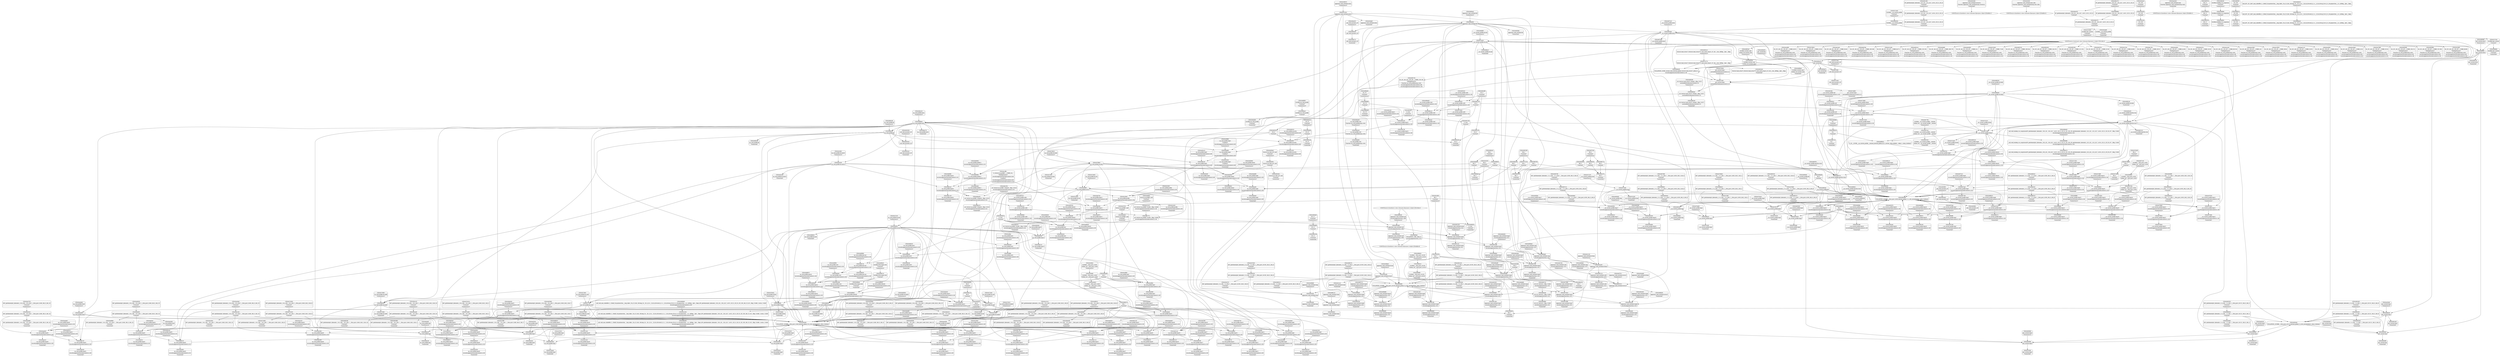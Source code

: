 digraph {
	CE0x3dfc810 [shape=record,shape=Mrecord,label="{CE0x3dfc810|_ret_%struct.aa_profile*_%call4,_!dbg_!15494|security/apparmor/include/context.h,138|*SummSink*}"]
	CE0x3e91280 [shape=record,shape=Mrecord,label="{CE0x3e91280|i8*_getelementptr_inbounds_(_45_x_i8_,_45_x_i8_*_.str14,_i32_0,_i32_0)|*Constant*|*SummSource*}"]
	CE0x3e94d10 [shape=record,shape=Mrecord,label="{CE0x3e94d10|i64*_getelementptr_inbounds_(_11_x_i64_,_11_x_i64_*___llvm_gcov_ctr58,_i64_0,_i64_10)|*Constant*|*SummSink*}"]
	CE0x3e64fc0 [shape=record,shape=Mrecord,label="{CE0x3e64fc0|apparmor_task_setrlimit:tmp1|*SummSink*}"]
	CE0x3e62840 [shape=record,shape=Mrecord,label="{CE0x3e62840|apparmor_task_setrlimit:tmp3|security/apparmor/lsm.c,612|*SummSource*}"]
	CE0x3e902c0 [shape=record,shape=Mrecord,label="{CE0x3e902c0|i8_1|*Constant*}"]
	CE0x3e72900 [shape=record,shape=Mrecord,label="{CE0x3e72900|aa_cred_profile:do.end8|*SummSource*}"]
	CE0x3eace90 [shape=record,shape=Mrecord,label="{CE0x3eace90|aa_cred_profile:tmp28|security/apparmor/include/context.h,100|*SummSink*}"]
	CE0x3e67340 [shape=record,shape=Mrecord,label="{CE0x3e67340|i64_3|*Constant*|*SummSource*}"]
	CE0x3eb5b40 [shape=record,shape=Mrecord,label="{CE0x3eb5b40|get_current:tmp|*SummSource*}"]
	CE0x3ecf4c0 [shape=record,shape=Mrecord,label="{CE0x3ecf4c0|aa_cred_profile:tmp3|*SummSink*}"]
	CE0x3e5bf10 [shape=record,shape=Mrecord,label="{CE0x3e5bf10|i64_1|*Constant*|*SummSink*}"]
	CE0x3ea6eb0 [shape=record,shape=Mrecord,label="{CE0x3ea6eb0|%struct.aa_profile*_null|*Constant*|*SummSink*}"]
	CE0x3eb4c40 [shape=record,shape=Mrecord,label="{CE0x3eb4c40|aa_cred_profile:tmp|*SummSink*}"]
	CE0x3eac6a0 [shape=record,shape=Mrecord,label="{CE0x3eac6a0|i64*_getelementptr_inbounds_(_16_x_i64_,_16_x_i64_*___llvm_gcov_ctr46,_i64_0,_i64_13)|*Constant*|*SummSource*}"]
	CE0x3ead540 [shape=record,shape=Mrecord,label="{CE0x3ead540|i64*_getelementptr_inbounds_(_16_x_i64_,_16_x_i64_*___llvm_gcov_ctr46,_i64_0,_i64_15)|*Constant*|*SummSource*}"]
	"CONST[source:0(mediator),value:2(dynamic)][purpose:{object}][SnkIdx:2]"
	CE0x3e8fd70 [shape=record,shape=Mrecord,label="{CE0x3e8fd70|__aa_current_profile:tmp16|security/apparmor/include/context.h,138}"]
	CE0x3e89ac0 [shape=record,shape=Mrecord,label="{CE0x3e89ac0|GLOBAL:aa_cred_profile|*Constant*}"]
	CE0x3ea2ba0 [shape=record,shape=Mrecord,label="{CE0x3ea2ba0|get_current:tmp1|*SummSource*}"]
	CE0x3e83670 [shape=record,shape=Mrecord,label="{CE0x3e83670|i1_true|*Constant*}"]
	CE0x3ec3940 [shape=record,shape=Mrecord,label="{CE0x3ec3940|aa_cred_profile:tmp20|security/apparmor/include/context.h,100|*SummSource*}"]
	CE0x3e60a00 [shape=record,shape=Mrecord,label="{CE0x3e60a00|i32_11|*Constant*|*SummSource*}"]
	CE0x3e94650 [shape=record,shape=Mrecord,label="{CE0x3e94650|i64*_getelementptr_inbounds_(_11_x_i64_,_11_x_i64_*___llvm_gcov_ctr58,_i64_0,_i64_10)|*Constant*}"]
	CE0x3e82db0 [shape=record,shape=Mrecord,label="{CE0x3e82db0|i64*_getelementptr_inbounds_(_16_x_i64_,_16_x_i64_*___llvm_gcov_ctr46,_i64_0,_i64_1)|*Constant*|*SummSink*}"]
	CE0x3e907c0 [shape=record,shape=Mrecord,label="{CE0x3e907c0|i8_1|*Constant*|*SummSink*}"]
	CE0x3eceb50 [shape=record,shape=Mrecord,label="{CE0x3eceb50|44:_i32,_48:_i16,_128:_i8*,_:_CMRE_44,48_|*MultipleSource*|Function::aa_cred_profile&Arg::cred::|security/apparmor/include/context.h,99|security/apparmor/include/context.h,138}"]
	"CONST[source:0(mediator),value:2(dynamic)][purpose:{subject}][SnkIdx:0]"
	CE0x3e8a2e0 [shape=record,shape=Mrecord,label="{CE0x3e8a2e0|aa_cred_profile:cred|Function::aa_cred_profile&Arg::cred::}"]
	CE0x3ed1670 [shape=record,shape=Mrecord,label="{CE0x3ed1670|44:_i32,_48:_i16,_128:_i8*,_:_CMRE_24,28_|*MultipleSource*|Function::aa_cred_profile&Arg::cred::|security/apparmor/include/context.h,99|security/apparmor/include/context.h,138}"]
	CE0x3eb6240 [shape=record,shape=Mrecord,label="{CE0x3eb6240|aa_cred_profile:bb|*SummSink*}"]
	CE0x3ebdc30 [shape=record,shape=Mrecord,label="{CE0x3ebdc30|i64*_getelementptr_inbounds_(_16_x_i64_,_16_x_i64_*___llvm_gcov_ctr46,_i64_0,_i64_12)|*Constant*}"]
	CE0x3ecffd0 [shape=record,shape=Mrecord,label="{CE0x3ecffd0|aa_cred_profile:lnot2|security/apparmor/include/context.h,100|*SummSink*}"]
	CE0x3e7a230 [shape=record,shape=Mrecord,label="{CE0x3e7a230|__aa_current_profile:if.end|*SummSink*}"]
	CE0x3e629d0 [shape=record,shape=Mrecord,label="{CE0x3e629d0|__aa_current_profile:tmp3|*SummSink*}"]
	CE0x3e60ad0 [shape=record,shape=Mrecord,label="{CE0x3e60ad0|apparmor_task_setrlimit:cmp|security/apparmor/lsm.c,612}"]
	CE0x3ec6fb0 [shape=record,shape=Mrecord,label="{CE0x3ec6fb0|aa_cred_profile:tmp7|security/apparmor/include/context.h,100|*SummSource*}"]
	CE0x3e8be00 [shape=record,shape=Mrecord,label="{CE0x3e8be00|__aa_current_profile:cred|security/apparmor/include/context.h,138|*SummSource*}"]
	CE0x3ec4ca0 [shape=record,shape=Mrecord,label="{CE0x3ec4ca0|44:_i32,_48:_i16,_128:_i8*,_:_CMRE_96,104_|*MultipleSource*|Function::aa_cred_profile&Arg::cred::|security/apparmor/include/context.h,99|security/apparmor/include/context.h,138}"]
	CE0x3eda840 [shape=record,shape=Mrecord,label="{CE0x3eda840|i64_5|*Constant*}"]
	"CONST[source:0(mediator),value:2(dynamic)][purpose:{object}][SnkIdx:3]"
	CE0x3e95a20 [shape=record,shape=Mrecord,label="{CE0x3e95a20|__aa_current_profile:tmp}"]
	CE0x3e7f430 [shape=record,shape=Mrecord,label="{CE0x3e7f430|get_current:tmp3|*SummSink*}"]
	CE0x3e933c0 [shape=record,shape=Mrecord,label="{CE0x3e933c0|__aa_current_profile:call3|security/apparmor/include/context.h,138|*SummSource*}"]
	CE0x3eda360 [shape=record,shape=Mrecord,label="{CE0x3eda360|i64_6|*Constant*|*SummSource*}"]
	CE0x3e95cc0 [shape=record,shape=Mrecord,label="{CE0x3e95cc0|%struct.task_struct*_(%struct.task_struct**)*_asm_movq_%gs:$_1:P_,$0_,_r,im,_dirflag_,_fpsr_,_flags_|*SummSource*}"]
	CE0x3e7c470 [shape=record,shape=Mrecord,label="{CE0x3e7c470|__aa_current_profile:if.end|*SummSource*}"]
	CE0x3eaad30 [shape=record,shape=Mrecord,label="{CE0x3eaad30|aa_cred_profile:tmp30|security/apparmor/include/context.h,100}"]
	CE0x3e69250 [shape=record,shape=Mrecord,label="{CE0x3e69250|__aa_current_profile:tobool1|security/apparmor/include/context.h,138}"]
	CE0x3e747a0 [shape=record,shape=Mrecord,label="{CE0x3e747a0|GLOBAL:get_current|*Constant*}"]
	CE0x3ebee80 [shape=record,shape=Mrecord,label="{CE0x3ebee80|i64*_getelementptr_inbounds_(_16_x_i64_,_16_x_i64_*___llvm_gcov_ctr46,_i64_0,_i64_9)|*Constant*|*SummSink*}"]
	CE0x3e58b80 [shape=record,shape=Mrecord,label="{CE0x3e58b80|apparmor_task_setrlimit:tmp|*SummSource*}"]
	CE0x3e6ac70 [shape=record,shape=Mrecord,label="{CE0x3e6ac70|_call_void_mcount()_#2|*SummSink*}"]
	CE0x3eb6350 [shape=record,shape=Mrecord,label="{CE0x3eb6350|aa_cred_profile:do.end8}"]
	CE0x3e8c7f0 [shape=record,shape=Mrecord,label="{CE0x3e8c7f0|__aa_current_profile:tmp21|security/apparmor/include/context.h,138|*SummSink*}"]
	CE0x3ec5140 [shape=record,shape=Mrecord,label="{CE0x3ec5140|aa_cred_profile:lor.end|*SummSource*}"]
	CE0x3e726b0 [shape=record,shape=Mrecord,label="{CE0x3e726b0|__aa_current_profile:tobool|security/apparmor/include/context.h,138|*SummSource*}"]
	CE0x3e686a0 [shape=record,shape=Mrecord,label="{CE0x3e686a0|apparmor_task_setrlimit:tmp9|security/apparmor/lsm.c,615}"]
	CE0x3cfc350 [shape=record,shape=Mrecord,label="{CE0x3cfc350|i64_0|*Constant*|*SummSource*}"]
	CE0x3e63610 [shape=record,shape=Mrecord,label="{CE0x3e63610|__aa_current_profile:call|security/apparmor/include/context.h,138}"]
	CE0x3ed0cf0 [shape=record,shape=Mrecord,label="{CE0x3ed0cf0|aa_cred_profile:conv|security/apparmor/include/context.h,100}"]
	CE0x3e816c0 [shape=record,shape=Mrecord,label="{CE0x3e816c0|_call_void_mcount()_#2}"]
	CE0x3e86b10 [shape=record,shape=Mrecord,label="{CE0x3e86b10|__aa_current_profile:tmp6|security/apparmor/include/context.h,138|*SummSource*}"]
	CE0x3eba860 [shape=record,shape=Mrecord,label="{CE0x3eba860|aa_cred_profile:tmp6|security/apparmor/include/context.h,100|*SummSource*}"]
	CE0x3ecf230 [shape=record,shape=Mrecord,label="{CE0x3ecf230|aa_cred_profile:tmp2|*SummSource*}"]
	CE0x3ea6590 [shape=record,shape=Mrecord,label="{CE0x3ea6590|aa_cred_profile:tmp12|security/apparmor/include/context.h,100}"]
	CE0x3e8a440 [shape=record,shape=Mrecord,label="{CE0x3e8a440|aa_cred_profile:cred|Function::aa_cred_profile&Arg::cred::|*SummSource*}"]
	CE0x3e69820 [shape=record,shape=Mrecord,label="{CE0x3e69820|__aa_current_profile:tobool1|security/apparmor/include/context.h,138|*SummSink*}"]
	CE0x3e94390 [shape=record,shape=Mrecord,label="{CE0x3e94390|__aa_current_profile:tmp18|security/apparmor/include/context.h,138|*SummSource*}"]
	CE0x3e6ac00 [shape=record,shape=Mrecord,label="{CE0x3e6ac00|_call_void_mcount()_#2|*SummSource*}"]
	CE0x3e58bf0 [shape=record,shape=Mrecord,label="{CE0x3e58bf0|COLLAPSED:_GCMRE___llvm_gcov_ctr105_internal_global_5_x_i64_zeroinitializer:_elem_0:default:}"]
	CE0x3ed3600 [shape=record,shape=Mrecord,label="{CE0x3ed3600|aa_cred_profile:tobool|security/apparmor/include/context.h,100|*SummSource*}"]
	CE0x3ebd920 [shape=record,shape=Mrecord,label="{CE0x3ebd920|aa_cred_profile:tmp25|security/apparmor/include/context.h,100}"]
	CE0x3e7a310 [shape=record,shape=Mrecord,label="{CE0x3e7a310|__aa_current_profile:if.then|*SummSource*}"]
	CE0x3e96c20 [shape=record,shape=Mrecord,label="{CE0x3e96c20|__aa_current_profile:tmp4|security/apparmor/include/context.h,138|*SummSource*}"]
	CE0x3ed0b30 [shape=record,shape=Mrecord,label="{CE0x3ed0b30|aa_cred_profile:lnot.ext|security/apparmor/include/context.h,100|*SummSink*}"]
	CE0x3e5bbe0 [shape=record,shape=Mrecord,label="{CE0x3e5bbe0|apparmor_task_setrlimit:if.end|*SummSource*}"]
	CE0x3ebe1f0 [shape=record,shape=Mrecord,label="{CE0x3ebe1f0|i8*_getelementptr_inbounds_(_36_x_i8_,_36_x_i8_*_.str12,_i32_0,_i32_0)|*Constant*}"]
	CE0x3ebc1a0 [shape=record,shape=Mrecord,label="{CE0x3ebc1a0|aa_cred_profile:tmp22|security/apparmor/include/context.h,100|*SummSource*}"]
	CE0x3ea4390 [shape=record,shape=Mrecord,label="{CE0x3ea4390|aa_cred_profile:if.end}"]
	CE0x3ec5ff0 [shape=record,shape=Mrecord,label="{CE0x3ec5ff0|0:_%struct.aa_profile*,_:_CMRE_0,8_|*MultipleSource*|security/apparmor/include/context.h,99|*LoadInst*|security/apparmor/include/context.h,99|security/apparmor/include/context.h,100}"]
	CE0x3e88cf0 [shape=record,shape=Mrecord,label="{CE0x3e88cf0|aa_cred_profile:if.then}"]
	CE0x3e83050 [shape=record,shape=Mrecord,label="{CE0x3e83050|aa_cred_profile:tmp2}"]
	CE0x3edaf20 [shape=record,shape=Mrecord,label="{CE0x3edaf20|aa_cred_profile:tmp15|security/apparmor/include/context.h,100|*SummSink*}"]
	CE0x3e93f30 [shape=record,shape=Mrecord,label="{CE0x3e93f30|__aa_current_profile:tmp17|security/apparmor/include/context.h,138}"]
	CE0x3e96a60 [shape=record,shape=Mrecord,label="{CE0x3e96a60|i64_0|*Constant*}"]
	CE0x3e576f0 [shape=record,shape=Mrecord,label="{CE0x3e576f0|apparmor_task_setrlimit:tmp7|security/apparmor/lsm.c,613|*SummSink*}"]
	CE0x3e968e0 [shape=record,shape=Mrecord,label="{CE0x3e968e0|__aa_current_profile:tmp4|security/apparmor/include/context.h,138}"]
	CE0x3ec55d0 [shape=record,shape=Mrecord,label="{CE0x3ec55d0|44:_i32,_48:_i16,_128:_i8*,_:_CMRE_4,8_|*MultipleSource*|Function::aa_cred_profile&Arg::cred::|security/apparmor/include/context.h,99|security/apparmor/include/context.h,138}"]
	CE0x3ed9870 [shape=record,shape=Mrecord,label="{CE0x3ed9870|aa_cred_profile:expval|security/apparmor/include/context.h,100|*SummSource*}"]
	CE0x3eb04f0 [shape=record,shape=Mrecord,label="{CE0x3eb04f0|aa_cred_profile:tmp33|security/apparmor/include/context.h,101|*SummSink*}"]
	CE0x3ebc210 [shape=record,shape=Mrecord,label="{CE0x3ebc210|aa_cred_profile:tmp22|security/apparmor/include/context.h,100|*SummSink*}"]
	CE0x3e667f0 [shape=record,shape=Mrecord,label="{CE0x3e667f0|__aa_current_profile:land.lhs.true2|*SummSource*}"]
	CE0x3e7df20 [shape=record,shape=Mrecord,label="{CE0x3e7df20|44:_i32,_48:_i16,_128:_i8*,_:_CMRE_56,64_|*MultipleSource*|Function::aa_cred_profile&Arg::cred::|security/apparmor/include/context.h,99|security/apparmor/include/context.h,138}"]
	CE0x3ebdb10 [shape=record,shape=Mrecord,label="{CE0x3ebdb10|aa_cred_profile:tmp25|security/apparmor/include/context.h,100|*SummSink*}"]
	CE0x3eb0900 [shape=record,shape=Mrecord,label="{CE0x3eb0900|aa_cred_profile:profile11|security/apparmor/include/context.h,101|*SummSource*}"]
	CE0x3e5e370 [shape=record,shape=Mrecord,label="{CE0x3e5e370|i64*_getelementptr_inbounds_(_5_x_i64_,_5_x_i64_*___llvm_gcov_ctr105,_i64_0,_i64_0)|*Constant*|*SummSink*}"]
	CE0x3ebd5a0 [shape=record,shape=Mrecord,label="{CE0x3ebd5a0|aa_cred_profile:tmp24|security/apparmor/include/context.h,100|*SummSource*}"]
	CE0x3e8ba40 [shape=record,shape=Mrecord,label="{CE0x3e8ba40|i32_78|*Constant*|*SummSink*}"]
	CE0x3e745e0 [shape=record,shape=Mrecord,label="{CE0x3e745e0|__aa_current_profile:call3|security/apparmor/include/context.h,138|*SummSink*}"]
	CE0x3e5ec40 [shape=record,shape=Mrecord,label="{CE0x3e5ec40|i32_138|*Constant*|*SummSink*}"]
	CE0x3ea7c10 [shape=record,shape=Mrecord,label="{CE0x3ea7c10|44:_i32,_48:_i16,_128:_i8*,_:_CMRE_16,20_|*MultipleSource*|Function::aa_cred_profile&Arg::cred::|security/apparmor/include/context.h,99|security/apparmor/include/context.h,138}"]
	CE0x3e5c150 [shape=record,shape=Mrecord,label="{CE0x3e5c150|apparmor_task_setrlimit:if.then|*SummSource*}"]
	CE0x3e65290 [shape=record,shape=Mrecord,label="{CE0x3e65290|i64_2|*Constant*|*SummSource*}"]
	CE0x3e6bec0 [shape=record,shape=Mrecord,label="{CE0x3e6bec0|GLOBAL:__llvm_gcov_ctr105|Global_var:__llvm_gcov_ctr105}"]
	CE0x3e692c0 [shape=record,shape=Mrecord,label="{CE0x3e692c0|__aa_current_profile:tmp8|security/apparmor/include/context.h,138|*SummSink*}"]
	CE0x3e80d80 [shape=record,shape=Mrecord,label="{CE0x3e80d80|__aa_current_profile:tmp14|security/apparmor/include/context.h,138}"]
	CE0x3e637c0 [shape=record,shape=Mrecord,label="{CE0x3e637c0|_ret_i32_%error.0,_!dbg_!15482|security/apparmor/lsm.c,615|*SummSource*}"]
	CE0x3e79eb0 [shape=record,shape=Mrecord,label="{CE0x3e79eb0|aa_cred_profile:if.then|*SummSink*}"]
	CE0x3ebd160 [shape=record,shape=Mrecord,label="{CE0x3ebd160|i64*_getelementptr_inbounds_(_16_x_i64_,_16_x_i64_*___llvm_gcov_ctr46,_i64_0,_i64_10)|*Constant*|*SummSink*}"]
	CE0x3e668e0 [shape=record,shape=Mrecord,label="{CE0x3e668e0|__aa_current_profile:land.lhs.true2|*SummSink*}"]
	CE0x3e949f0 [shape=record,shape=Mrecord,label="{CE0x3e949f0|i64*_getelementptr_inbounds_(_11_x_i64_,_11_x_i64_*___llvm_gcov_ctr58,_i64_0,_i64_10)|*Constant*|*SummSource*}"]
	CE0x3e85c80 [shape=record,shape=Mrecord,label="{CE0x3e85c80|i64*_getelementptr_inbounds_(_2_x_i64_,_2_x_i64_*___llvm_gcov_ctr112,_i64_0,_i64_0)|*Constant*|*SummSource*}"]
	CE0x3e91f90 [shape=record,shape=Mrecord,label="{CE0x3e91f90|aa_cred_profile:tmp16|security/apparmor/include/context.h,100|*SummSource*}"]
	CE0x3e68710 [shape=record,shape=Mrecord,label="{CE0x3e68710|apparmor_task_setrlimit:tmp9|security/apparmor/lsm.c,615|*SummSource*}"]
	CE0x3e64290 [shape=record,shape=Mrecord,label="{CE0x3e64290|apparmor_task_setrlimit:tmp8|security/apparmor/lsm.c,613|*SummSource*}"]
	CE0x3ea6fa0 [shape=record,shape=Mrecord,label="{CE0x3ea6fa0|%struct.aa_profile*_null|*Constant*|*SummSource*}"]
	CE0x3ed9970 [shape=record,shape=Mrecord,label="{CE0x3ed9970|aa_cred_profile:expval|security/apparmor/include/context.h,100|*SummSink*}"]
	CE0x3e79a10 [shape=record,shape=Mrecord,label="{CE0x3e79a10|aa_cred_profile:do.end}"]
	CE0x3e6bc50 [shape=record,shape=Mrecord,label="{CE0x3e6bc50|i64_0|*Constant*|*SummSink*}"]
	CE0x3ed3500 [shape=record,shape=Mrecord,label="{CE0x3ed3500|i64_3|*Constant*}"]
	CE0x3eab120 [shape=record,shape=Mrecord,label="{CE0x3eab120|aa_cred_profile:tmp31|security/apparmor/include/context.h,100}"]
	CE0x3e64780 [shape=record,shape=Mrecord,label="{CE0x3e64780|apparmor_task_setrlimit:call1|security/apparmor/lsm.c,613|*SummSource*}"]
	CE0x3eabb20 [shape=record,shape=Mrecord,label="{CE0x3eabb20|aa_cred_profile:tmp26|security/apparmor/include/context.h,100|*SummSink*}"]
	CE0x3e74b50 [shape=record,shape=Mrecord,label="{CE0x3e74b50|GLOBAL:get_current|*Constant*|*SummSource*}"]
	CE0x3e7bf10 [shape=record,shape=Mrecord,label="{CE0x3e7bf10|aa_cred_profile:tmp1|*SummSource*}"]
	CE0x3e7a770 [shape=record,shape=Mrecord,label="{CE0x3e7a770|%struct.task_struct*_(%struct.task_struct**)*_asm_movq_%gs:$_1:P_,$0_,_r,im,_dirflag_,_fpsr_,_flags_}"]
	CE0x3e97140 [shape=record,shape=Mrecord,label="{CE0x3e97140|GLOBAL:__llvm_gcov_ctr58|Global_var:__llvm_gcov_ctr58|*SummSource*}"]
	CE0x3e641d0 [shape=record,shape=Mrecord,label="{CE0x3e641d0|apparmor_task_setrlimit:tmp8|security/apparmor/lsm.c,613}"]
	CE0x3e669e0 [shape=record,shape=Mrecord,label="{CE0x3e669e0|__aa_current_profile:tmp|*SummSink*}"]
	CE0x3e66b30 [shape=record,shape=Mrecord,label="{CE0x3e66b30|i64*_getelementptr_inbounds_(_11_x_i64_,_11_x_i64_*___llvm_gcov_ctr58,_i64_0,_i64_1)|*Constant*}"]
	CE0x3ebb250 [shape=record,shape=Mrecord,label="{CE0x3ebb250|i64_2|*Constant*}"]
	CE0x3ea2a50 [shape=record,shape=Mrecord,label="{CE0x3ea2a50|aa_cred_profile:do.end10}"]
	CE0x3ed2310 [shape=record,shape=Mrecord,label="{CE0x3ed2310|aa_cred_profile:tmp9|security/apparmor/include/context.h,100|*SummSink*}"]
	CE0x3e7c9d0 [shape=record,shape=Mrecord,label="{CE0x3e7c9d0|aa_cred_profile:do.cond|*SummSink*}"]
	CE0x3ea6970 [shape=record,shape=Mrecord,label="{CE0x3ea6970|aa_cred_profile:tmp12|security/apparmor/include/context.h,100|*SummSink*}"]
	CE0x3e7f4f0 [shape=record,shape=Mrecord,label="{CE0x3e7f4f0|_call_void_mcount()_#2}"]
	CE0x3ec5cb0 [shape=record,shape=Mrecord,label="{CE0x3ec5cb0|aa_cred_profile:profile|security/apparmor/include/context.h,100|*SummSource*}"]
	CE0x3e69e40 [shape=record,shape=Mrecord,label="{CE0x3e69e40|i64_5|*Constant*|*SummSink*}"]
	CE0x3ebd610 [shape=record,shape=Mrecord,label="{CE0x3ebd610|aa_cred_profile:tmp24|security/apparmor/include/context.h,100|*SummSink*}"]
	CE0x3e60bb0 [shape=record,shape=Mrecord,label="{CE0x3e60bb0|apparmor_task_setrlimit:cmp|security/apparmor/lsm.c,612|*SummSink*}"]
	CE0x3e67080 [shape=record,shape=Mrecord,label="{CE0x3e67080|i64*_getelementptr_inbounds_(_11_x_i64_,_11_x_i64_*___llvm_gcov_ctr58,_i64_0,_i64_0)|*Constant*|*SummSource*}"]
	CE0x3e90d90 [shape=record,shape=Mrecord,label="{CE0x3e90d90|_call_void_lockdep_rcu_suspicious(i8*_getelementptr_inbounds_(_36_x_i8_,_36_x_i8_*_.str12,_i32_0,_i32_0),_i32_138,_i8*_getelementptr_inbounds_(_45_x_i8_,_45_x_i8_*_.str14,_i32_0,_i32_0))_#7,_!dbg_!15483|security/apparmor/include/context.h,138}"]
	CE0x3ec5940 [shape=record,shape=Mrecord,label="{CE0x3ec5940|aa_cred_profile:profile|security/apparmor/include/context.h,100}"]
	"CONST[source:0(mediator),value:2(dynamic)][purpose:{object}][SnkIdx:1]"
	CE0x3e8a080 [shape=record,shape=Mrecord,label="{CE0x3e8a080|GLOBAL:aa_cred_profile|*Constant*|*SummSink*}"]
	CE0x3ea3d60 [shape=record,shape=Mrecord,label="{CE0x3ea3d60|aa_cred_profile:lor.rhs}"]
	CE0x3e7b2e0 [shape=record,shape=Mrecord,label="{CE0x3e7b2e0|__aa_current_profile:tmp2|*SummSource*}"]
	CE0x3e8fa60 [shape=record,shape=Mrecord,label="{CE0x3e8fa60|__aa_current_profile:tmp15|security/apparmor/include/context.h,138|*SummSink*}"]
	CE0x3ed30a0 [shape=record,shape=Mrecord,label="{CE0x3ed30a0|%struct.aa_task_cxt*_null|*Constant*|*SummSource*}"]
	CE0x3e8aa30 [shape=record,shape=Mrecord,label="{CE0x3e8aa30|_ret_%struct.aa_profile*_%tmp34,_!dbg_!15510|security/apparmor/include/context.h,101}"]
	CE0x3ed2e80 [shape=record,shape=Mrecord,label="{CE0x3ed2e80|aa_cred_profile:tmp5|security/apparmor/include/context.h,99|*SummSink*}"]
	CE0x3e89260 [shape=record,shape=Mrecord,label="{CE0x3e89260|_ret_%struct.task_struct*_%tmp4,_!dbg_!15471|./arch/x86/include/asm/current.h,14|*SummSource*}"]
	CE0x3e7feb0 [shape=record,shape=Mrecord,label="{CE0x3e7feb0|i64*_getelementptr_inbounds_(_11_x_i64_,_11_x_i64_*___llvm_gcov_ctr58,_i64_0,_i64_6)|*Constant*}"]
	CE0x3e89150 [shape=record,shape=Mrecord,label="{CE0x3e89150|get_current:entry|*SummSink*}"]
	CE0x3e62930 [shape=record,shape=Mrecord,label="{CE0x3e62930|__aa_current_profile:tmp3|*SummSource*}"]
	CE0x3e7ba90 [shape=record,shape=Mrecord,label="{CE0x3e7ba90|__aa_current_profile:tmp1|*SummSource*}"]
	CE0x3e631d0 [shape=record,shape=Mrecord,label="{CE0x3e631d0|get_current:tmp1|*SummSink*}"]
	CE0x3cfc000 [shape=record,shape=Mrecord,label="{CE0x3cfc000|apparmor_task_setrlimit:tmp3|security/apparmor/lsm.c,612|*SummSink*}"]
	CE0x3e92b90 [shape=record,shape=Mrecord,label="{CE0x3e92b90|i64*_getelementptr_inbounds_(_16_x_i64_,_16_x_i64_*___llvm_gcov_ctr46,_i64_0,_i64_7)|*Constant*|*SummSource*}"]
	CE0x3ec3500 [shape=record,shape=Mrecord,label="{CE0x3ec3500|i64*_getelementptr_inbounds_(_16_x_i64_,_16_x_i64_*___llvm_gcov_ctr46,_i64_0,_i64_8)|*Constant*|*SummSink*}"]
	CE0x3e67b70 [shape=record,shape=Mrecord,label="{CE0x3e67b70|apparmor_task_setrlimit:error.0}"]
	CE0x3ed24f0 [shape=record,shape=Mrecord,label="{CE0x3ed24f0|i64*_getelementptr_inbounds_(_16_x_i64_,_16_x_i64_*___llvm_gcov_ctr46,_i64_0,_i64_4)|*Constant*}"]
	CE0x3ea33c0 [shape=record,shape=Mrecord,label="{CE0x3ea33c0|i64*_getelementptr_inbounds_(_16_x_i64_,_16_x_i64_*___llvm_gcov_ctr46,_i64_0,_i64_14)|*Constant*}"]
	CE0x3e918b0 [shape=record,shape=Mrecord,label="{CE0x3e918b0|__aa_current_profile:tmp19|security/apparmor/include/context.h,138|*SummSink*}"]
	CE0x3e61820 [shape=record,shape=Mrecord,label="{CE0x3e61820|apparmor_task_setrlimit:tmp5|security/apparmor/lsm.c,612|*SummSource*}"]
	CE0x3e90e00 [shape=record,shape=Mrecord,label="{CE0x3e90e00|_call_void_lockdep_rcu_suspicious(i8*_getelementptr_inbounds_(_36_x_i8_,_36_x_i8_*_.str12,_i32_0,_i32_0),_i32_138,_i8*_getelementptr_inbounds_(_45_x_i8_,_45_x_i8_*_.str14,_i32_0,_i32_0))_#7,_!dbg_!15483|security/apparmor/include/context.h,138|*SummSource*}"]
	CE0x3e88db0 [shape=record,shape=Mrecord,label="{CE0x3e88db0|GLOBAL:get_current|*Constant*|*SummSink*}"]
	CE0x3e74100 [shape=record,shape=Mrecord,label="{CE0x3e74100|i64*_getelementptr_inbounds_(_16_x_i64_,_16_x_i64_*___llvm_gcov_ctr46,_i64_0,_i64_0)|*Constant*}"]
	CE0x3eb4a10 [shape=record,shape=Mrecord,label="{CE0x3eb4a10|aa_cred_profile:tmp}"]
	CE0x3e74480 [shape=record,shape=Mrecord,label="{CE0x3e74480|i64*_getelementptr_inbounds_(_16_x_i64_,_16_x_i64_*___llvm_gcov_ctr46,_i64_0,_i64_0)|*Constant*|*SummSink*}"]
	CE0x3eb4af0 [shape=record,shape=Mrecord,label="{CE0x3eb4af0|aa_cred_profile:tmp|*SummSource*}"]
	CE0x3ebab40 [shape=record,shape=Mrecord,label="{CE0x3ebab40|aa_cred_profile:tmp6|security/apparmor/include/context.h,100|*SummSink*}"]
	CE0x3e57610 [shape=record,shape=Mrecord,label="{CE0x3e57610|apparmor_task_setrlimit:tmp7|security/apparmor/lsm.c,613}"]
	CE0x3ed1d90 [shape=record,shape=Mrecord,label="{CE0x3ed1d90|aa_cred_profile:tmp8|security/apparmor/include/context.h,100|*SummSink*}"]
	CE0x3e6f3b0 [shape=record,shape=Mrecord,label="{CE0x3e6f3b0|COLLAPSED:_CRE:_elem_0::|security/apparmor/lsm.c,612}"]
	CE0x3e963e0 [shape=record,shape=Mrecord,label="{CE0x3e963e0|get_current:tmp1}"]
	CE0x3e95920 [shape=record,shape=Mrecord,label="{CE0x3e95920|i64*_getelementptr_inbounds_(_11_x_i64_,_11_x_i64_*___llvm_gcov_ctr58,_i64_0,_i64_0)|*Constant*|*SummSink*}"]
	CE0x3e83cb0 [shape=record,shape=Mrecord,label="{CE0x3e83cb0|aa_cred_profile:tmp13}"]
	CE0x3ece950 [shape=record,shape=Mrecord,label="{CE0x3ece950|44:_i32,_48:_i16,_128:_i8*,_:_CMRE_40,44_|*MultipleSource*|Function::aa_cred_profile&Arg::cred::|security/apparmor/include/context.h,99|security/apparmor/include/context.h,138}"]
	CE0x3e6cd80 [shape=record,shape=Mrecord,label="{CE0x3e6cd80|i32_0|*Constant*|*SummSource*}"]
	CE0x3e80570 [shape=record,shape=Mrecord,label="{CE0x3e80570|i64*_getelementptr_inbounds_(_11_x_i64_,_11_x_i64_*___llvm_gcov_ctr58,_i64_0,_i64_6)|*Constant*|*SummSink*}"]
	CE0x3ed41a0 [shape=record,shape=Mrecord,label="{CE0x3ed41a0|i32_22|*Constant*|*SummSink*}"]
	CE0x3e74e50 [shape=record,shape=Mrecord,label="{CE0x3e74e50|aa_cred_profile:lor.rhs|*SummSink*}"]
	CE0x3e95b00 [shape=record,shape=Mrecord,label="{CE0x3e95b00|__aa_current_profile:tmp|*SummSource*}"]
	CE0x3e69130 [shape=record,shape=Mrecord,label="{CE0x3e69130|__aa_current_profile:tmp8|security/apparmor/include/context.h,138|*SummSource*}"]
	CE0x3ebf6c0 [shape=record,shape=Mrecord,label="{CE0x3ebf6c0|i64_12|*Constant*}"]
	CE0x3ea6730 [shape=record,shape=Mrecord,label="{CE0x3ea6730|aa_cred_profile:tmp12|security/apparmor/include/context.h,100|*SummSource*}"]
	CE0x3e8f9f0 [shape=record,shape=Mrecord,label="{CE0x3e8f9f0|__aa_current_profile:tmp15|security/apparmor/include/context.h,138|*SummSource*}"]
	CE0x3e6cd10 [shape=record,shape=Mrecord,label="{CE0x3e6cd10|i32_0|*Constant*|*SummSink*}"]
	CE0x3e7b550 [shape=record,shape=Mrecord,label="{CE0x3e7b550|__aa_current_profile:tmp3}"]
	"CONST[source:0(mediator),value:2(dynamic)][purpose:{subject}][SrcIdx:4]"
	CE0x3eb6030 [shape=record,shape=Mrecord,label="{CE0x3eb6030|aa_cred_profile:bb}"]
	CE0x3eb6180 [shape=record,shape=Mrecord,label="{CE0x3eb6180|aa_cred_profile:bb|*SummSource*}"]
	CE0x3e7f760 [shape=record,shape=Mrecord,label="{CE0x3e7f760|_call_void_mcount()_#2|*SummSource*}"]
	CE0x3e67f70 [shape=record,shape=Mrecord,label="{CE0x3e67f70|apparmor_task_setrlimit:error.0|*SummSource*}"]
	CE0x3e92d70 [shape=record,shape=Mrecord,label="{CE0x3e92d70|__aa_current_profile:tmp20|security/apparmor/include/context.h,138|*SummSource*}"]
	CE0x3eab430 [shape=record,shape=Mrecord,label="{CE0x3eab430|aa_cred_profile:tmp31|security/apparmor/include/context.h,100|*SummSink*}"]
	CE0x3ec2b70 [shape=record,shape=Mrecord,label="{CE0x3ec2b70|aa_cred_profile:tmp19|security/apparmor/include/context.h,100|*SummSource*}"]
	CE0x3e62e70 [shape=record,shape=Mrecord,label="{CE0x3e62e70|get_current:tmp2|*SummSink*}"]
	CE0x3e90000 [shape=record,shape=Mrecord,label="{CE0x3e90000|__aa_current_profile:tmp16|security/apparmor/include/context.h,138|*SummSource*}"]
	CE0x3ec1fd0 [shape=record,shape=Mrecord,label="{CE0x3ec1fd0|i64*_getelementptr_inbounds_(_16_x_i64_,_16_x_i64_*___llvm_gcov_ctr46,_i64_0,_i64_7)|*Constant*|*SummSink*}"]
	CE0x3eb6680 [shape=record,shape=Mrecord,label="{CE0x3eb6680|aa_cred_profile:do.body5|*SummSink*}"]
	CE0x3e68370 [shape=record,shape=Mrecord,label="{CE0x3e68370|i64*_getelementptr_inbounds_(_5_x_i64_,_5_x_i64_*___llvm_gcov_ctr105,_i64_0,_i64_4)|*Constant*|*SummSource*}"]
	CE0x3e93020 [shape=record,shape=Mrecord,label="{CE0x3e93020|__aa_current_profile:call3|security/apparmor/include/context.h,138}"]
	CE0x3e634e0 [shape=record,shape=Mrecord,label="{CE0x3e634e0|COLLAPSED:_GCMRE___llvm_gcov_ctr112_internal_global_2_x_i64_zeroinitializer:_elem_0:default:}"]
	CE0x3ed0090 [shape=record,shape=Mrecord,label="{CE0x3ed0090|aa_cred_profile:lnot3|security/apparmor/include/context.h,100}"]
	CE0x3e938e0 [shape=record,shape=Mrecord,label="{CE0x3e938e0|i64*_getelementptr_inbounds_(_11_x_i64_,_11_x_i64_*___llvm_gcov_ctr58,_i64_0,_i64_9)|*Constant*|*SummSink*}"]
	CE0x3e89da0 [shape=record,shape=Mrecord,label="{CE0x3e89da0|aa_cred_profile:entry}"]
	CE0x3ed1f70 [shape=record,shape=Mrecord,label="{CE0x3ed1f70|aa_cred_profile:tmp9|security/apparmor/include/context.h,100}"]
	CE0x3e81510 [shape=record,shape=Mrecord,label="{CE0x3e81510|__aa_current_profile:land.lhs.true|*SummSink*}"]
	CE0x3eab5f0 [shape=record,shape=Mrecord,label="{CE0x3eab5f0|i64*_getelementptr_inbounds_(_16_x_i64_,_16_x_i64_*___llvm_gcov_ctr46,_i64_0,_i64_15)|*Constant*}"]
	CE0x3e89090 [shape=record,shape=Mrecord,label="{CE0x3e89090|get_current:entry|*SummSource*}"]
	CE0x3e61180 [shape=record,shape=Mrecord,label="{CE0x3e61180|apparmor_task_setrlimit:tmp5|security/apparmor/lsm.c,612|*SummSink*}"]
	CE0x3e8df50 [shape=record,shape=Mrecord,label="{CE0x3e8df50|GLOBAL:lockdep_rcu_suspicious|*Constant*|*SummSink*}"]
	CE0x3e91ce0 [shape=record,shape=Mrecord,label="{CE0x3e91ce0|aa_cred_profile:tmp16|security/apparmor/include/context.h,100}"]
	CE0x3ebc130 [shape=record,shape=Mrecord,label="{CE0x3ebc130|aa_cred_profile:tmp22|security/apparmor/include/context.h,100}"]
	CE0x3ed4310 [shape=record,shape=Mrecord,label="{CE0x3ed4310|i32_22|*Constant*|*SummSource*}"]
	CE0x3ea8270 [shape=record,shape=Mrecord,label="{CE0x3ea8270|i64*_getelementptr_inbounds_(_16_x_i64_,_16_x_i64_*___llvm_gcov_ctr46,_i64_0,_i64_4)|*Constant*|*SummSink*}"]
	CE0x3ec5e30 [shape=record,shape=Mrecord,label="{CE0x3ec5e30|aa_cred_profile:profile|security/apparmor/include/context.h,100|*SummSink*}"]
	CE0x3e7cee0 [shape=record,shape=Mrecord,label="{CE0x3e7cee0|_call_void_mcount()_#2|*SummSink*}"]
	CE0x3e7fbd0 [shape=record,shape=Mrecord,label="{CE0x3e7fbd0|__aa_current_profile:tmp12|security/apparmor/include/context.h,138|*SummSource*}"]
	CE0x3e62690 [shape=record,shape=Mrecord,label="{CE0x3e62690|i64_0|*Constant*}"]
	CE0x3e83530 [shape=record,shape=Mrecord,label="{CE0x3e83530|aa_cred_profile:tobool1|security/apparmor/include/context.h,100|*SummSource*}"]
	CE0x3e92ea0 [shape=record,shape=Mrecord,label="{CE0x3e92ea0|__aa_current_profile:tmp20|security/apparmor/include/context.h,138|*SummSink*}"]
	CE0x3e82040 [shape=record,shape=Mrecord,label="{CE0x3e82040|__aa_current_profile:call|security/apparmor/include/context.h,138|*SummSink*}"]
	CE0x3e62510 [shape=record,shape=Mrecord,label="{CE0x3e62510|i64_2|*Constant*|*SummSink*}"]
	CE0x3e62ae0 [shape=record,shape=Mrecord,label="{CE0x3e62ae0|_call_void_mcount()_#2}"]
	CE0x3e69fc0 [shape=record,shape=Mrecord,label="{CE0x3e69fc0|__aa_current_profile:tmp10|security/apparmor/include/context.h,138}"]
	CE0x3e92820 [shape=record,shape=Mrecord,label="{CE0x3e92820|i64*_getelementptr_inbounds_(_16_x_i64_,_16_x_i64_*___llvm_gcov_ctr46,_i64_0,_i64_7)|*Constant*}"]
	CE0x3ebaad0 [shape=record,shape=Mrecord,label="{CE0x3ebaad0|i64_0|*Constant*}"]
	CE0x3e7c560 [shape=record,shape=Mrecord,label="{CE0x3e7c560|__aa_current_profile:if.then}"]
	CE0x3e8a1e0 [shape=record,shape=Mrecord,label="{CE0x3e8a1e0|aa_cred_profile:entry|*SummSource*}"]
	CE0x3e889a0 [shape=record,shape=Mrecord,label="{CE0x3e889a0|GLOBAL:current_task|Global_var:current_task|*SummSink*}"]
	CE0x3ebf370 [shape=record,shape=Mrecord,label="{CE0x3ebf370|i32_100|*Constant*|*SummSink*}"]
	CE0x3e63a30 [shape=record,shape=Mrecord,label="{CE0x3e63a30|__aa_current_profile:land.lhs.true|*SummSource*}"]
	CE0x3eda9f0 [shape=record,shape=Mrecord,label="{CE0x3eda9f0|aa_cred_profile:tmp14|security/apparmor/include/context.h,100|*SummSink*}"]
	CE0x3e75010 [shape=record,shape=Mrecord,label="{CE0x3e75010|aa_cred_profile:do.body6|*SummSource*}"]
	CE0x3ecff00 [shape=record,shape=Mrecord,label="{CE0x3ecff00|aa_cred_profile:lnot2|security/apparmor/include/context.h,100|*SummSource*}"]
	CE0x3ea3730 [shape=record,shape=Mrecord,label="{CE0x3ea3730|i64*_getelementptr_inbounds_(_16_x_i64_,_16_x_i64_*___llvm_gcov_ctr46,_i64_0,_i64_14)|*Constant*|*SummSource*}"]
	CE0x3e5e3e0 [shape=record,shape=Mrecord,label="{CE0x3e5e3e0|apparmor_task_setrlimit:tmp}"]
	CE0x3e7ebf0 [shape=record,shape=Mrecord,label="{CE0x3e7ebf0|__aa_current_profile:tmp10|security/apparmor/include/context.h,138|*SummSource*}"]
	CE0x3e7e870 [shape=record,shape=Mrecord,label="{CE0x3e7e870|__aa_current_profile:tmp9|security/apparmor/include/context.h,138|*SummSink*}"]
	CE0x3e90e70 [shape=record,shape=Mrecord,label="{CE0x3e90e70|_call_void_lockdep_rcu_suspicious(i8*_getelementptr_inbounds_(_36_x_i8_,_36_x_i8_*_.str12,_i32_0,_i32_0),_i32_138,_i8*_getelementptr_inbounds_(_45_x_i8_,_45_x_i8_*_.str14,_i32_0,_i32_0))_#7,_!dbg_!15483|security/apparmor/include/context.h,138|*SummSink*}"]
	CE0x3e94490 [shape=record,shape=Mrecord,label="{CE0x3e94490|__aa_current_profile:tmp18|security/apparmor/include/context.h,138|*SummSink*}"]
	CE0x3e7bea0 [shape=record,shape=Mrecord,label="{CE0x3e7bea0|aa_cred_profile:tmp1|*SummSink*}"]
	CE0x3ea87c0 [shape=record,shape=Mrecord,label="{CE0x3ea87c0|aa_cred_profile:tmp10|security/apparmor/include/context.h,100|*SummSink*}"]
	CE0x3ec6700 [shape=record,shape=Mrecord,label="{CE0x3ec6700|%struct.aa_profile*_null|*Constant*}"]
	CE0x3e65e50 [shape=record,shape=Mrecord,label="{CE0x3e65e50|i64*_getelementptr_inbounds_(_5_x_i64_,_5_x_i64_*___llvm_gcov_ctr105,_i64_0,_i64_0)|*Constant*}"]
	CE0x3e6a7d0 [shape=record,shape=Mrecord,label="{CE0x3e6a7d0|i32_11|*Constant*|*SummSink*}"]
	CE0x3e64d50 [shape=record,shape=Mrecord,label="{CE0x3e64d50|apparmor_task_setrlimit:tmp2|security/apparmor/lsm.c,612|*SummSource*}"]
	CE0x3e8bc80 [shape=record,shape=Mrecord,label="{CE0x3e8bc80|COLLAPSED:_GCRE_current_task_external_global_%struct.task_struct*:_elem_0::|security/apparmor/include/context.h,138}"]
	CE0x3ea8750 [shape=record,shape=Mrecord,label="{CE0x3ea8750|aa_cred_profile:tmp10|security/apparmor/include/context.h,100|*SummSource*}"]
	CE0x3eda920 [shape=record,shape=Mrecord,label="{CE0x3eda920|aa_cred_profile:tmp14|security/apparmor/include/context.h,100|*SummSource*}"]
	CE0x3e95e40 [shape=record,shape=Mrecord,label="{CE0x3e95e40|%struct.task_struct*_(%struct.task_struct**)*_asm_movq_%gs:$_1:P_,$0_,_r,im,_dirflag_,_fpsr_,_flags_|*SummSink*}"]
	CE0x3ebcab0 [shape=record,shape=Mrecord,label="{CE0x3ebcab0|i64*_getelementptr_inbounds_(_16_x_i64_,_16_x_i64_*___llvm_gcov_ctr46,_i64_0,_i64_10)|*Constant*}"]
	CE0x3e95a90 [shape=record,shape=Mrecord,label="{CE0x3e95a90|COLLAPSED:_GCMRE___llvm_gcov_ctr58_internal_global_11_x_i64_zeroinitializer:_elem_0:default:}"]
	CE0x3eafd10 [shape=record,shape=Mrecord,label="{CE0x3eafd10|aa_cred_profile:tmp32|security/apparmor/include/context.h,101|*SummSink*}"]
	CE0x3ea89d0 [shape=record,shape=Mrecord,label="{CE0x3ea89d0|aa_cred_profile:tmp11|security/apparmor/include/context.h,100}"]
	CE0x3ea42d0 [shape=record,shape=Mrecord,label="{CE0x3ea42d0|aa_cred_profile:do.body6|*SummSink*}"]
	CE0x3e66720 [shape=record,shape=Mrecord,label="{CE0x3e66720|__aa_current_profile:land.lhs.true2}"]
	CE0x3e6c6a0 [shape=record,shape=Mrecord,label="{CE0x3e6c6a0|__aa_current_profile:entry}"]
	CE0x3eaae10 [shape=record,shape=Mrecord,label="{CE0x3eaae10|aa_cred_profile:tmp30|security/apparmor/include/context.h,100|*SummSink*}"]
	CE0x3e8c440 [shape=record,shape=Mrecord,label="{CE0x3e8c440|__aa_current_profile:tmp21|security/apparmor/include/context.h,138|*SummSource*}"]
	CE0x3e89540 [shape=record,shape=Mrecord,label="{CE0x3e89540|_ret_%struct.task_struct*_%tmp4,_!dbg_!15471|./arch/x86/include/asm/current.h,14|*SummSink*}"]
	CE0x3ea9090 [shape=record,shape=Mrecord,label="{CE0x3ea9090|get_current:tmp2}"]
	CE0x3e95f50 [shape=record,shape=Mrecord,label="{CE0x3e95f50|GLOBAL:current_task|Global_var:current_task}"]
	CE0x3e7c6c0 [shape=record,shape=Mrecord,label="{CE0x3e7c6c0|aa_cred_profile:do.body|*SummSink*}"]
	CE0x3e88f30 [shape=record,shape=Mrecord,label="{CE0x3e88f30|get_current:entry}"]
	CE0x3ec56a0 [shape=record,shape=Mrecord,label="{CE0x3ec56a0|44:_i32,_48:_i16,_128:_i8*,_:_CMRE_8,16_|*MultipleSource*|Function::aa_cred_profile&Arg::cred::|security/apparmor/include/context.h,99|security/apparmor/include/context.h,138}"]
	CE0x3e8f980 [shape=record,shape=Mrecord,label="{CE0x3e8f980|__aa_current_profile:tmp15|security/apparmor/include/context.h,138}"]
	CE0x3e612f0 [shape=record,shape=Mrecord,label="{CE0x3e612f0|apparmor_task_setrlimit:tmp6|security/apparmor/lsm.c,612|*SummSource*}"]
	CE0x3ec3fd0 [shape=record,shape=Mrecord,label="{CE0x3ec3fd0|aa_cred_profile:tmp21|security/apparmor/include/context.h,100|*SummSink*}"]
	CE0x3e5ae60 [shape=record,shape=Mrecord,label="{CE0x3e5ae60|apparmor_task_setrlimit:if.then|*SummSink*}"]
	CE0x3eb1130 [shape=record,shape=Mrecord,label="{CE0x3eb1130|aa_cred_profile:tmp34|security/apparmor/include/context.h,101|*SummSink*}"]
	CE0x3eb6610 [shape=record,shape=Mrecord,label="{CE0x3eb6610|aa_cred_profile:do.body5}"]
	CE0x3e630b0 [shape=record,shape=Mrecord,label="{CE0x3e630b0|get_current:tmp3|*SummSource*}"]
	CE0x3e66fa0 [shape=record,shape=Mrecord,label="{CE0x3e66fa0|i64*_getelementptr_inbounds_(_11_x_i64_,_11_x_i64_*___llvm_gcov_ctr58,_i64_0,_i64_0)|*Constant*}"]
	CE0x3e66430 [shape=record,shape=Mrecord,label="{CE0x3e66430|apparmor_task_setrlimit:call|security/apparmor/lsm.c,609|*SummSource*}"]
	CE0x3e57d10 [shape=record,shape=Mrecord,label="{CE0x3e57d10|apparmor_task_setrlimit:entry}"]
	CE0x3e79d10 [shape=record,shape=Mrecord,label="{CE0x3e79d10|aa_cred_profile:do.body|*SummSource*}"]
	CE0x3e8d990 [shape=record,shape=Mrecord,label="{CE0x3e8d990|GLOBAL:lockdep_rcu_suspicious|*Constant*}"]
	CE0x3e898b0 [shape=record,shape=Mrecord,label="{CE0x3e898b0|__aa_current_profile:call4|security/apparmor/include/context.h,138|*SummSink*}"]
	CE0x3ebd530 [shape=record,shape=Mrecord,label="{CE0x3ebd530|aa_cred_profile:tmp24|security/apparmor/include/context.h,100}"]
	CE0x3e94180 [shape=record,shape=Mrecord,label="{CE0x3e94180|__aa_current_profile:tmp18|security/apparmor/include/context.h,138}"]
	CE0x3e84880 [shape=record,shape=Mrecord,label="{CE0x3e84880|__aa_current_profile:land.lhs.true}"]
	CE0x3e85f60 [shape=record,shape=Mrecord,label="{CE0x3e85f60|_call_void_mcount()_#2|*SummSink*}"]
	CE0x3e93710 [shape=record,shape=Mrecord,label="{CE0x3e93710|i64*_getelementptr_inbounds_(_11_x_i64_,_11_x_i64_*___llvm_gcov_ctr58,_i64_0,_i64_9)|*Constant*}"]
	CE0x3ea3ca0 [shape=record,shape=Mrecord,label="{CE0x3ea3ca0|aa_cred_profile:do.end10|*SummSink*}"]
	CE0x3e6f340 [shape=record,shape=Mrecord,label="{CE0x3e6f340|apparmor_task_setrlimit:mode|security/apparmor/lsm.c,612}"]
	CE0x3e74280 [shape=record,shape=Mrecord,label="{CE0x3e74280|i64*_getelementptr_inbounds_(_16_x_i64_,_16_x_i64_*___llvm_gcov_ctr46,_i64_0,_i64_0)|*Constant*|*SummSource*}"]
	CE0x3e5aa60 [shape=record,shape=Mrecord,label="{CE0x3e5aa60|GLOBAL:__aa_current_profile|*Constant*|*SummSink*}"]
	CE0x3ea7d90 [shape=record,shape=Mrecord,label="{CE0x3ea7d90|44:_i32,_48:_i16,_128:_i8*,_:_CMRE_20,24_|*MultipleSource*|Function::aa_cred_profile&Arg::cred::|security/apparmor/include/context.h,99|security/apparmor/include/context.h,138}"]
	CE0x3e882a0 [shape=record,shape=Mrecord,label="{CE0x3e882a0|GLOBAL:current_task|Global_var:current_task|*SummSource*}"]
	CE0x3e72370 [shape=record,shape=Mrecord,label="{CE0x3e72370|__aa_current_profile:tobool|security/apparmor/include/context.h,138}"]
	CE0x3e8a270 [shape=record,shape=Mrecord,label="{CE0x3e8a270|aa_cred_profile:entry|*SummSink*}"]
	CE0x3ea44d0 [shape=record,shape=Mrecord,label="{CE0x3ea44d0|aa_cred_profile:if.end|*SummSource*}"]
	CE0x3e96fe0 [shape=record,shape=Mrecord,label="{CE0x3e96fe0|GLOBAL:__llvm_gcov_ctr58|Global_var:__llvm_gcov_ctr58}"]
	CE0x3ebce20 [shape=record,shape=Mrecord,label="{CE0x3ebce20|i64*_getelementptr_inbounds_(_16_x_i64_,_16_x_i64_*___llvm_gcov_ctr46,_i64_0,_i64_10)|*Constant*|*SummSource*}"]
	CE0x3e97300 [shape=record,shape=Mrecord,label="{CE0x3e97300|GLOBAL:__llvm_gcov_ctr58|Global_var:__llvm_gcov_ctr58|*SummSink*}"]
	CE0x3eac170 [shape=record,shape=Mrecord,label="{CE0x3eac170|aa_cred_profile:tmp27|security/apparmor/include/context.h,100|*SummSink*}"]
	CE0x3eb0210 [shape=record,shape=Mrecord,label="{CE0x3eb0210|aa_cred_profile:tmp33|security/apparmor/include/context.h,101}"]
	CE0x3e60b40 [shape=record,shape=Mrecord,label="{CE0x3e60b40|apparmor_task_setrlimit:cmp|security/apparmor/lsm.c,612|*SummSource*}"]
	CE0x3ebeb20 [shape=record,shape=Mrecord,label="{CE0x3ebeb20|void_(i8*,_i32,_i64)*_asm_sideeffect_1:_09ud2_0A.pushsection___bug_table,_22a_22_0A2:_09.long_1b_-_2b,_$_0:c_-_2b_0A_09.word_$_1:c_,_0_0A_09.org_2b+$_2:c_0A.popsection_,_i,i,i,_dirflag_,_fpsr_,_flags_|*SummSource*}"]
	CE0x3ec39b0 [shape=record,shape=Mrecord,label="{CE0x3ec39b0|aa_cred_profile:tmp20|security/apparmor/include/context.h,100|*SummSink*}"]
	CE0x3e7e560 [shape=record,shape=Mrecord,label="{CE0x3e7e560|i64_4|*Constant*|*SummSink*}"]
	CE0x3ebe720 [shape=record,shape=Mrecord,label="{CE0x3ebe720|void_(i8*,_i32,_i64)*_asm_sideeffect_1:_09ud2_0A.pushsection___bug_table,_22a_22_0A2:_09.long_1b_-_2b,_$_0:c_-_2b_0A_09.word_$_1:c_,_0_0A_09.org_2b+$_2:c_0A.popsection_,_i,i,i,_dirflag_,_fpsr_,_flags_}"]
	CE0x3e7c7b0 [shape=record,shape=Mrecord,label="{CE0x3e7c7b0|aa_cred_profile:do.cond}"]
	CE0x3e96cf0 [shape=record,shape=Mrecord,label="{CE0x3e96cf0|__aa_current_profile:tmp4|security/apparmor/include/context.h,138|*SummSink*}"]
	CE0x3e57b30 [shape=record,shape=Mrecord,label="{CE0x3e57b30|i64*_getelementptr_inbounds_(_5_x_i64_,_5_x_i64_*___llvm_gcov_ctr105,_i64_0,_i64_0)|*Constant*|*SummSource*}"]
	CE0x3e7b270 [shape=record,shape=Mrecord,label="{CE0x3e7b270|__aa_current_profile:tmp2}"]
	CE0x3e90100 [shape=record,shape=Mrecord,label="{CE0x3e90100|__aa_current_profile:tmp16|security/apparmor/include/context.h,138|*SummSink*}"]
	CE0x3eaa960 [shape=record,shape=Mrecord,label="{CE0x3eaa960|i64*_getelementptr_inbounds_(_16_x_i64_,_16_x_i64_*___llvm_gcov_ctr46,_i64_0,_i64_14)|*Constant*|*SummSink*}"]
	CE0x3e93fa0 [shape=record,shape=Mrecord,label="{CE0x3e93fa0|__aa_current_profile:tmp17|security/apparmor/include/context.h,138|*SummSource*}"]
	CE0x3e96140 [shape=record,shape=Mrecord,label="{CE0x3e96140|__aa_current_profile:do.body|*SummSink*}"]
	CE0x3e5eac0 [shape=record,shape=Mrecord,label="{CE0x3e5eac0|i32_138|*Constant*|*SummSource*}"]
	CE0x3e75440 [shape=record,shape=Mrecord,label="{CE0x3e75440|GLOBAL:__aa_current_profile|*Constant*|*SummSource*}"]
	CE0x3e66ac0 [shape=record,shape=Mrecord,label="{CE0x3e66ac0|__aa_current_profile:tmp1}"]
	CE0x3e86330 [shape=record,shape=Mrecord,label="{CE0x3e86330|__aa_current_profile:do.body|*SummSource*}"]
	CE0x3ec6a60 [shape=record,shape=Mrecord,label="{CE0x3ec6a60|GLOBAL:__llvm_gcov_ctr46|Global_var:__llvm_gcov_ctr46}"]
	CE0x3e85df0 [shape=record,shape=Mrecord,label="{CE0x3e85df0|_call_void_mcount()_#2|*SummSource*}"]
	CE0x3eac9e0 [shape=record,shape=Mrecord,label="{CE0x3eac9e0|i64*_getelementptr_inbounds_(_16_x_i64_,_16_x_i64_*___llvm_gcov_ctr46,_i64_0,_i64_13)|*Constant*|*SummSink*}"]
	CE0x3ea45d0 [shape=record,shape=Mrecord,label="{CE0x3ea45d0|aa_cred_profile:if.end|*SummSink*}"]
	CE0x3ead390 [shape=record,shape=Mrecord,label="{CE0x3ead390|aa_cred_profile:tmp29|security/apparmor/include/context.h,100|*SummSource*}"]
	CE0x3e7a3e0 [shape=record,shape=Mrecord,label="{CE0x3e7a3e0|__aa_current_profile:if.then|*SummSink*}"]
	CE0x3ea3080 [shape=record,shape=Mrecord,label="{CE0x3ea3080|aa_cred_profile:tmp7|security/apparmor/include/context.h,100|*SummSink*}"]
	CE0x3e5ccc0 [shape=record,shape=Mrecord,label="{CE0x3e5ccc0|apparmor_task_setrlimit:if.end|*SummSink*}"]
	CE0x3e88b50 [shape=record,shape=Mrecord,label="{CE0x3e88b50|aa_cred_profile:lor.end|*SummSink*}"]
	CE0x3ecf330 [shape=record,shape=Mrecord,label="{CE0x3ecf330|aa_cred_profile:tmp3}"]
	CE0x3e95090 [shape=record,shape=Mrecord,label="{CE0x3e95090|44:_i32,_48:_i16,_128:_i8*,_:_CMRE_104,112_|*MultipleSource*|Function::aa_cred_profile&Arg::cred::|security/apparmor/include/context.h,99|security/apparmor/include/context.h,138}"]
	CE0x3ebaa00 [shape=record,shape=Mrecord,label="{CE0x3ebaa00|aa_cred_profile:tmp6|security/apparmor/include/context.h,100}"]
	CE0x3e64a00 [shape=record,shape=Mrecord,label="{CE0x3e64a00|i64*_getelementptr_inbounds_(_5_x_i64_,_5_x_i64_*___llvm_gcov_ctr105,_i64_0,_i64_3)|*Constant*}"]
	CE0x3e80250 [shape=record,shape=Mrecord,label="{CE0x3e80250|i64*_getelementptr_inbounds_(_11_x_i64_,_11_x_i64_*___llvm_gcov_ctr58,_i64_0,_i64_6)|*Constant*|*SummSource*}"]
	CE0x3e97510 [shape=record,shape=Mrecord,label="{CE0x3e97510|__aa_current_profile:tmp5|security/apparmor/include/context.h,138|*SummSource*}"]
	CE0x3eb5690 [shape=record,shape=Mrecord,label="{CE0x3eb5690|44:_i32,_48:_i16,_128:_i8*,_:_CMRE_152,160_|*MultipleSource*|Function::aa_cred_profile&Arg::cred::|security/apparmor/include/context.h,99|security/apparmor/include/context.h,138}"]
	CE0x3e97790 [shape=record,shape=Mrecord,label="{CE0x3e97790|__aa_current_profile:tmp5|security/apparmor/include/context.h,138|*SummSink*}"]
	CE0x3e92290 [shape=record,shape=Mrecord,label="{CE0x3e92290|aa_cred_profile:tmp17|security/apparmor/include/context.h,100}"]
	CE0x3ea9100 [shape=record,shape=Mrecord,label="{CE0x3ea9100|get_current:tmp2|*SummSource*}"]
	CE0x3e79be0 [shape=record,shape=Mrecord,label="{CE0x3e79be0|aa_cred_profile:do.body}"]
	CE0x3e7f380 [shape=record,shape=Mrecord,label="{CE0x3e7f380|__aa_current_profile:tmp11|security/apparmor/include/context.h,138|*SummSink*}"]
	CE0x3e7ae80 [shape=record,shape=Mrecord,label="{CE0x3e7ae80|i64*_getelementptr_inbounds_(_16_x_i64_,_16_x_i64_*___llvm_gcov_ctr46,_i64_0,_i64_1)|*Constant*}"]
	CE0x3eabab0 [shape=record,shape=Mrecord,label="{CE0x3eabab0|aa_cred_profile:tmp26|security/apparmor/include/context.h,100|*SummSource*}"]
	CE0x3eb59e0 [shape=record,shape=Mrecord,label="{CE0x3eb59e0|get_current:tmp}"]
	CE0x3e93780 [shape=record,shape=Mrecord,label="{CE0x3e93780|i64*_getelementptr_inbounds_(_11_x_i64_,_11_x_i64_*___llvm_gcov_ctr58,_i64_0,_i64_9)|*Constant*|*SummSource*}"]
	CE0x3ec6be0 [shape=record,shape=Mrecord,label="{CE0x3ec6be0|GLOBAL:__llvm_gcov_ctr46|Global_var:__llvm_gcov_ctr46|*SummSource*}"]
	CE0x3e83b30 [shape=record,shape=Mrecord,label="{CE0x3e83b30|aa_cred_profile:lnot|security/apparmor/include/context.h,100|*SummSource*}"]
	CE0x3e61c90 [shape=record,shape=Mrecord,label="{CE0x3e61c90|apparmor_task_setrlimit:tmp2|security/apparmor/lsm.c,612}"]
	CE0x3dfc770 [shape=record,shape=Mrecord,label="{CE0x3dfc770|_ret_%struct.aa_profile*_%call4,_!dbg_!15494|security/apparmor/include/context.h,138}"]
	CE0x3e8e370 [shape=record,shape=Mrecord,label="{CE0x3e8e370|i8*_getelementptr_inbounds_(_36_x_i8_,_36_x_i8_*_.str12,_i32_0,_i32_0)|*Constant*|*SummSink*}"]
	CE0x3e64f50 [shape=record,shape=Mrecord,label="{CE0x3e64f50|apparmor_task_setrlimit:tmp1}"]
	CE0x3e96710 [shape=record,shape=Mrecord,label="{CE0x3e96710|i64_3|*Constant*}"]
	CE0x3e60300 [shape=record,shape=Mrecord,label="{CE0x3e60300|GLOBAL:__aa_current_profile|*Constant*}"]
	CE0x3e6cc30 [shape=record,shape=Mrecord,label="{CE0x3e6cc30|i32_0|*Constant*}"]
	CE0x3e90660 [shape=record,shape=Mrecord,label="{CE0x3e90660|i8_1|*Constant*|*SummSource*}"]
	CE0x3e664a0 [shape=record,shape=Mrecord,label="{CE0x3e664a0|apparmor_task_setrlimit:bb|*SummSource*}"]
	CE0x3ecfc00 [shape=record,shape=Mrecord,label="{CE0x3ecfc00|apparmor_task_setrlimit:new_rlim|Function::apparmor_task_setrlimit&Arg::new_rlim::|*SummSink*}"]
	CE0x3e92660 [shape=record,shape=Mrecord,label="{CE0x3e92660|aa_cred_profile:tmp17|security/apparmor/include/context.h,100|*SummSink*}"]
	CE0x3ec4a60 [shape=record,shape=Mrecord,label="{CE0x3ec4a60|44:_i32,_48:_i16,_128:_i8*,_:_CMRE_88,89_|*MultipleSource*|Function::aa_cred_profile&Arg::cred::|security/apparmor/include/context.h,99|security/apparmor/include/context.h,138}"]
	CE0x3eabe30 [shape=record,shape=Mrecord,label="{CE0x3eabe30|aa_cred_profile:tmp27|security/apparmor/include/context.h,100}"]
	CE0x3e96370 [shape=record,shape=Mrecord,label="{CE0x3e96370|i64_1|*Constant*}"]
	CE0x3e5cf20 [shape=record,shape=Mrecord,label="{CE0x3e5cf20|i64_1|*Constant*}"]
	CE0x3e68780 [shape=record,shape=Mrecord,label="{CE0x3e68780|apparmor_task_setrlimit:tmp9|security/apparmor/lsm.c,615|*SummSink*}"]
	CE0x3e894a0 [shape=record,shape=Mrecord,label="{CE0x3e894a0|_ret_%struct.task_struct*_%tmp4,_!dbg_!15471|./arch/x86/include/asm/current.h,14}"]
	CE0x3e84a10 [shape=record,shape=Mrecord,label="{CE0x3e84a10|get_current:bb}"]
	CE0x3e7d260 [shape=record,shape=Mrecord,label="{CE0x3e7d260|get_current:tmp4|./arch/x86/include/asm/current.h,14|*SummSource*}"]
	CE0x3eaba40 [shape=record,shape=Mrecord,label="{CE0x3eaba40|aa_cred_profile:tmp26|security/apparmor/include/context.h,100}"]
	CE0x3e68c70 [shape=record,shape=Mrecord,label="{CE0x3e68c70|apparmor_task_setrlimit:tmp10|security/apparmor/lsm.c,615}"]
	CE0x3e69750 [shape=record,shape=Mrecord,label="{CE0x3e69750|__aa_current_profile:tobool1|security/apparmor/include/context.h,138|*SummSource*}"]
	CE0x3e841c0 [shape=record,shape=Mrecord,label="{CE0x3e841c0|aa_cred_profile:tmp13|*SummSink*}"]
	CE0x3e81950 [shape=record,shape=Mrecord,label="{CE0x3e81950|_call_void_mcount()_#2|*SummSource*}"]
	CE0x3ea3b40 [shape=record,shape=Mrecord,label="{CE0x3ea3b40|aa_cred_profile:tmp8|security/apparmor/include/context.h,100|*SummSource*}"]
	CE0x3eced90 [shape=record,shape=Mrecord,label="{CE0x3eced90|44:_i32,_48:_i16,_128:_i8*,_:_CMRE_48,52_|*MultipleSource*|Function::aa_cred_profile&Arg::cred::|security/apparmor/include/context.h,99|security/apparmor/include/context.h,138}"]
	CE0x3e60890 [shape=record,shape=Mrecord,label="{CE0x3e60890|apparmor_task_setrlimit:tmp5|security/apparmor/lsm.c,612}"]
	CE0x3ecf2a0 [shape=record,shape=Mrecord,label="{CE0x3ecf2a0|aa_cred_profile:tmp2|*SummSink*}"]
	CE0x3e8b990 [shape=record,shape=Mrecord,label="{CE0x3e8b990|i32_78|*Constant*}"]
	CE0x3ed2800 [shape=record,shape=Mrecord,label="{CE0x3ed2800|i64*_getelementptr_inbounds_(_16_x_i64_,_16_x_i64_*___llvm_gcov_ctr46,_i64_0,_i64_4)|*Constant*|*SummSource*}"]
	CE0x3ebc490 [shape=record,shape=Mrecord,label="{CE0x3ebc490|aa_cred_profile:tmp23|security/apparmor/include/context.h,100}"]
	CE0x3e87200 [shape=record,shape=Mrecord,label="{CE0x3e87200|__aa_current_profile:tmp7|security/apparmor/include/context.h,138|*SummSink*}"]
	CE0x3ed0f00 [shape=record,shape=Mrecord,label="{CE0x3ed0f00|aa_cred_profile:conv|security/apparmor/include/context.h,100|*SummSource*}"]
	CE0x3ec25e0 [shape=record,shape=Mrecord,label="{CE0x3ec25e0|aa_cred_profile:tmp18|security/apparmor/include/context.h,100}"]
	CE0x3e84040 [shape=record,shape=Mrecord,label="{CE0x3e84040|aa_cred_profile:tmp13|*SummSource*}"]
	CE0x3eb4a80 [shape=record,shape=Mrecord,label="{CE0x3eb4a80|COLLAPSED:_GCMRE___llvm_gcov_ctr46_internal_global_16_x_i64_zeroinitializer:_elem_0:default:}"]
	CE0x3e8dcd0 [shape=record,shape=Mrecord,label="{CE0x3e8dcd0|GLOBAL:lockdep_rcu_suspicious|*Constant*|*SummSource*}"]
	CE0x3ed9f50 [shape=record,shape=Mrecord,label="{CE0x3ed9f50|aa_cred_profile:tobool4|security/apparmor/include/context.h,100|*SummSink*}"]
	CE0x3e7dd20 [shape=record,shape=Mrecord,label="{CE0x3e7dd20|44:_i32,_48:_i16,_128:_i8*,_:_CMRE_52,56_|*MultipleSource*|Function::aa_cred_profile&Arg::cred::|security/apparmor/include/context.h,99|security/apparmor/include/context.h,138}"]
	CE0x3e60460 [shape=record,shape=Mrecord,label="{CE0x3e60460|apparmor_task_setrlimit:tmp|*SummSink*}"]
	CE0x3e64400 [shape=record,shape=Mrecord,label="{CE0x3e64400|apparmor_task_setrlimit:tmp8|security/apparmor/lsm.c,613|*SummSink*}"]
	CE0x3ed0720 [shape=record,shape=Mrecord,label="{CE0x3ed0720|aa_cred_profile:lnot.ext|security/apparmor/include/context.h,100}"]
	CE0x3ec51f0 [shape=record,shape=Mrecord,label="{CE0x3ec51f0|aa_cred_profile:security|security/apparmor/include/context.h,99|*SummSink*}"]
	CE0x3e60ce0 [shape=record,shape=Mrecord,label="{CE0x3e60ce0|_call_void_mcount()_#2}"]
	CE0x3e5ac00 [shape=record,shape=Mrecord,label="{CE0x3e5ac00|apparmor_task_setrlimit:if.then}"]
	CE0x3e89f00 [shape=record,shape=Mrecord,label="{CE0x3e89f00|GLOBAL:aa_cred_profile|*Constant*|*SummSource*}"]
	CE0x3e96500 [shape=record,shape=Mrecord,label="{CE0x3e96500|i64*_getelementptr_inbounds_(_2_x_i64_,_2_x_i64_*___llvm_gcov_ctr112,_i64_0,_i64_1)|*Constant*}"]
	CE0x3e8c2e0 [shape=record,shape=Mrecord,label="{CE0x3e8c2e0|__aa_current_profile:tmp21|security/apparmor/include/context.h,138}"]
	CE0x3e87fc0 [shape=record,shape=Mrecord,label="{CE0x3e87fc0|__aa_current_profile:tmp8|security/apparmor/include/context.h,138}"]
	CE0x3e690c0 [shape=record,shape=Mrecord,label="{CE0x3e690c0|0:_i8,_:_GCMR___aa_current_profile.__warned_internal_global_i8_0,_section_.data.unlikely_,_align_1:_elem_0:default:}"]
	CE0x3e7ef10 [shape=record,shape=Mrecord,label="{CE0x3e7ef10|__aa_current_profile:tmp11|security/apparmor/include/context.h,138}"]
	CE0x3e7dc80 [shape=record,shape=Mrecord,label="{CE0x3e7dc80|i64_4|*Constant*|*SummSource*}"]
	CE0x3e81240 [shape=record,shape=Mrecord,label="{CE0x3e81240|i1_true|*Constant*}"]
	CE0x3e68030 [shape=record,shape=Mrecord,label="{CE0x3e68030|apparmor_task_setrlimit:error.0|*SummSink*}"]
	CE0x3e6ab60 [shape=record,shape=Mrecord,label="{CE0x3e6ab60|apparmor_task_setrlimit:tmp4|security/apparmor/lsm.c,612|*SummSink*}"]
	CE0x3e66630 [shape=record,shape=Mrecord,label="{CE0x3e66630|__aa_current_profile:bb|*SummSink*}"]
	CE0x3e7bcf0 [shape=record,shape=Mrecord,label="{CE0x3e7bcf0|__aa_current_profile:tmp1|*SummSink*}"]
	CE0x3ebfb20 [shape=record,shape=Mrecord,label="{CE0x3ebfb20|i64*_getelementptr_inbounds_(_16_x_i64_,_16_x_i64_*___llvm_gcov_ctr46,_i64_0,_i64_9)|*Constant*|*SummSource*}"]
	CE0x3e863a0 [shape=record,shape=Mrecord,label="{CE0x3e863a0|__aa_current_profile:bb}"]
	CE0x3ed2e10 [shape=record,shape=Mrecord,label="{CE0x3ed2e10|aa_cred_profile:tmp5|security/apparmor/include/context.h,99|*SummSource*}"]
	CE0x3ebddf0 [shape=record,shape=Mrecord,label="{CE0x3ebddf0|i64*_getelementptr_inbounds_(_16_x_i64_,_16_x_i64_*___llvm_gcov_ctr46,_i64_0,_i64_12)|*Constant*|*SummSource*}"]
	CE0x3ecf450 [shape=record,shape=Mrecord,label="{CE0x3ecf450|aa_cred_profile:tmp3|*SummSource*}"]
	CE0x3ed3340 [shape=record,shape=Mrecord,label="{CE0x3ed3340|%struct.aa_task_cxt*_null|*Constant*|*SummSink*}"]
	CE0x3e57680 [shape=record,shape=Mrecord,label="{CE0x3e57680|apparmor_task_setrlimit:tmp7|security/apparmor/lsm.c,613|*SummSource*}"]
	CE0x3ed1af0 [shape=record,shape=Mrecord,label="{CE0x3ed1af0|44:_i32,_48:_i16,_128:_i8*,_:_CMRE_36,40_|*MultipleSource*|Function::aa_cred_profile&Arg::cred::|security/apparmor/include/context.h,99|security/apparmor/include/context.h,138}"]
	CE0x3e674b0 [shape=record,shape=Mrecord,label="{CE0x3e674b0|__aa_current_profile:entry|*SummSink*}"]
	CE0x3edada0 [shape=record,shape=Mrecord,label="{CE0x3edada0|aa_cred_profile:tmp15|security/apparmor/include/context.h,100|*SummSource*}"]
	CE0x3ec4190 [shape=record,shape=Mrecord,label="{CE0x3ec4190|_call_void_asm_sideeffect_1:_09ud2_0A.pushsection___bug_table,_22a_22_0A2:_09.long_1b_-_2b,_$_0:c_-_2b_0A_09.word_$_1:c_,_0_0A_09.org_2b+$_2:c_0A.popsection_,_i,i,i,_dirflag_,_fpsr_,_flags_(i8*_getelementptr_inbounds_(_36_x_i8_,_36_x_i8_*_.str12,_i32_0,_i32_0),_i32_100,_i64_12)_#2,_!dbg_!15490,_!srcloc_!15493|security/apparmor/include/context.h,100}"]
	CE0x3e873c0 [shape=record,shape=Mrecord,label="{CE0x3e873c0|GLOBAL:__aa_current_profile.__warned|Global_var:__aa_current_profile.__warned}"]
	CE0x3e94010 [shape=record,shape=Mrecord,label="{CE0x3e94010|__aa_current_profile:tmp17|security/apparmor/include/context.h,138|*SummSink*}"]
	CE0x3e8a680 [shape=record,shape=Mrecord,label="{CE0x3e8a680|aa_cred_profile:cred|Function::aa_cred_profile&Arg::cred::|*SummSink*}"]
	CE0x3e8d210 [shape=record,shape=Mrecord,label="{CE0x3e8d210|i64*_getelementptr_inbounds_(_11_x_i64_,_11_x_i64_*___llvm_gcov_ctr58,_i64_0,_i64_8)|*Constant*|*SummSink*}"]
	CE0x3e6bf80 [shape=record,shape=Mrecord,label="{CE0x3e6bf80|GLOBAL:__llvm_gcov_ctr105|Global_var:__llvm_gcov_ctr105|*SummSink*}"]
	CE0x3eac050 [shape=record,shape=Mrecord,label="{CE0x3eac050|aa_cred_profile:tmp27|security/apparmor/include/context.h,100|*SummSource*}"]
	CE0x3e610b0 [shape=record,shape=Mrecord,label="{CE0x3e610b0|apparmor_task_setrlimit:resource|Function::apparmor_task_setrlimit&Arg::resource::|*SummSink*}"]
	CE0x3e75120 [shape=record,shape=Mrecord,label="{CE0x3e75120|i64_2|*Constant*}"]
	CE0x3e7a4c0 [shape=record,shape=Mrecord,label="{CE0x3e7a4c0|__aa_current_profile:do.end}"]
	CE0x3ed43f0 [shape=record,shape=Mrecord,label="{CE0x3ed43f0|aa_cred_profile:security|security/apparmor/include/context.h,99}"]
	CE0x3ec6880 [shape=record,shape=Mrecord,label="{CE0x3ec6880|aa_cred_profile:tmp4|*LoadInst*|security/apparmor/include/context.h,99|*SummSource*}"]
	CE0x3ec3cc0 [shape=record,shape=Mrecord,label="{CE0x3ec3cc0|aa_cred_profile:tmp21|security/apparmor/include/context.h,100}"]
	CE0x3e61550 [shape=record,shape=Mrecord,label="{CE0x3e61550|apparmor_task_setrlimit:mode|security/apparmor/lsm.c,612|*SummSource*}"]
	CE0x3eafc30 [shape=record,shape=Mrecord,label="{CE0x3eafc30|aa_cred_profile:tmp32|security/apparmor/include/context.h,101}"]
	CE0x3ed4510 [shape=record,shape=Mrecord,label="{CE0x3ed4510|aa_cred_profile:security|security/apparmor/include/context.h,99|*SummSource*}"]
	CE0x3ed1090 [shape=record,shape=Mrecord,label="{CE0x3ed1090|aa_cred_profile:conv|security/apparmor/include/context.h,100|*SummSink*}"]
	CE0x3e6a5a0 [shape=record,shape=Mrecord,label="{CE0x3e6a5a0|_ret_i32_%error.0,_!dbg_!15482|security/apparmor/lsm.c,615}"]
	CE0x3e6bdc0 [shape=record,shape=Mrecord,label="{CE0x3e6bdc0|GLOBAL:__llvm_gcov_ctr105|Global_var:__llvm_gcov_ctr105|*SummSource*}"]
	CE0x3e92110 [shape=record,shape=Mrecord,label="{CE0x3e92110|aa_cred_profile:tmp16|security/apparmor/include/context.h,100|*SummSink*}"]
	CE0x3ed47b0 [shape=record,shape=Mrecord,label="{CE0x3ed47b0|44:_i32,_48:_i16,_128:_i8*,_:_CMRE_160,168_|*MultipleSource*|Function::aa_cred_profile&Arg::cred::|security/apparmor/include/context.h,99|security/apparmor/include/context.h,138}"]
	CE0x3e638b0 [shape=record,shape=Mrecord,label="{CE0x3e638b0|_ret_i32_%error.0,_!dbg_!15482|security/apparmor/lsm.c,615|*SummSink*}"]
	CE0x3e66a50 [shape=record,shape=Mrecord,label="{CE0x3e66a50|i64_1|*Constant*}"]
	CE0x3e96780 [shape=record,shape=Mrecord,label="{CE0x3e96780|i64_2|*Constant*}"]
	CE0x3e6ad40 [shape=record,shape=Mrecord,label="{CE0x3e6ad40|apparmor_task_setrlimit:bb}"]
	CE0x3e80a80 [shape=record,shape=Mrecord,label="{CE0x3e80a80|__aa_current_profile:tmp13|security/apparmor/include/context.h,138|*SummSource*}"]
	CE0x3eace20 [shape=record,shape=Mrecord,label="{CE0x3eace20|aa_cred_profile:tmp28|security/apparmor/include/context.h,100|*SummSource*}"]
	CE0x3ed40e0 [shape=record,shape=Mrecord,label="{CE0x3ed40e0|i32_22|*Constant*}"]
	CE0x3e8d050 [shape=record,shape=Mrecord,label="{CE0x3e8d050|i1_true|*Constant*|*SummSink*}"]
	CE0x3e8a790 [shape=record,shape=Mrecord,label="{CE0x3e8a790|_ret_%struct.aa_profile*_%tmp34,_!dbg_!15510|security/apparmor/include/context.h,101|*SummSource*}"]
	CE0x3e6c470 [shape=record,shape=Mrecord,label="{CE0x3e6c470|i64_3|*Constant*|*SummSink*}"]
	CE0x3ec5820 [shape=record,shape=Mrecord,label="{CE0x3ec5820|aa_cred_profile:tmp4|*LoadInst*|security/apparmor/include/context.h,99|*SummSink*}"]
	CE0x3ed09b0 [shape=record,shape=Mrecord,label="{CE0x3ed09b0|aa_cred_profile:lnot.ext|security/apparmor/include/context.h,100|*SummSource*}"]
	CE0x3ec26c0 [shape=record,shape=Mrecord,label="{CE0x3ec26c0|aa_cred_profile:tmp18|security/apparmor/include/context.h,100|*SummSink*}"]
	CE0x3e627d0 [shape=record,shape=Mrecord,label="{CE0x3e627d0|apparmor_task_setrlimit:tmp3|security/apparmor/lsm.c,612}"]
	CE0x3e7bde0 [shape=record,shape=Mrecord,label="{CE0x3e7bde0|i64*_getelementptr_inbounds_(_11_x_i64_,_11_x_i64_*___llvm_gcov_ctr58,_i64_0,_i64_1)|*Constant*|*SummSource*}"]
	CE0x3e72530 [shape=record,shape=Mrecord,label="{CE0x3e72530|__aa_current_profile:tobool|security/apparmor/include/context.h,138|*SummSink*}"]
	CE0x3e60200 [shape=record,shape=Mrecord,label="{CE0x3e60200|apparmor_task_setrlimit:call|security/apparmor/lsm.c,609|*SummSink*}"]
	CE0x3eb0890 [shape=record,shape=Mrecord,label="{CE0x3eb0890|aa_cred_profile:profile11|security/apparmor/include/context.h,101}"]
	CE0x3e7e160 [shape=record,shape=Mrecord,label="{CE0x3e7e160|44:_i32,_48:_i16,_128:_i8*,_:_CMRE_64,72_|*MultipleSource*|Function::aa_cred_profile&Arg::cred::|security/apparmor/include/context.h,99|security/apparmor/include/context.h,138}"]
	CE0x3ed3f50 [shape=record,shape=Mrecord,label="{CE0x3ed3f50|aa_cred_profile:lor.end}"]
	CE0x3ebbb00 [shape=record,shape=Mrecord,label="{CE0x3ebbb00|_call_void_asm_sideeffect_1:_09ud2_0A.pushsection___bug_table,_22a_22_0A2:_09.long_1b_-_2b,_$_0:c_-_2b_0A_09.word_$_1:c_,_0_0A_09.org_2b+$_2:c_0A.popsection_,_i,i,i,_dirflag_,_fpsr_,_flags_(i8*_getelementptr_inbounds_(_36_x_i8_,_36_x_i8_*_.str12,_i32_0,_i32_0),_i32_100,_i64_12)_#2,_!dbg_!15490,_!srcloc_!15493|security/apparmor/include/context.h,100|*SummSource*}"]
	CE0x3ec2c90 [shape=record,shape=Mrecord,label="{CE0x3ec2c90|aa_cred_profile:tmp19|security/apparmor/include/context.h,100|*SummSink*}"]
	CE0x3e5ea50 [shape=record,shape=Mrecord,label="{CE0x3e5ea50|i32_138|*Constant*}"]
	CE0x3ec6dc0 [shape=record,shape=Mrecord,label="{CE0x3ec6dc0|GLOBAL:__llvm_gcov_ctr46|Global_var:__llvm_gcov_ctr46|*SummSink*}"]
	CE0x3e8e270 [shape=record,shape=Mrecord,label="{CE0x3e8e270|i8*_getelementptr_inbounds_(_36_x_i8_,_36_x_i8_*_.str12,_i32_0,_i32_0)|*Constant*|*SummSource*}"]
	CE0x3eae3e0 [shape=record,shape=Mrecord,label="{CE0x3eae3e0|apparmor_task_setrlimit:task|Function::apparmor_task_setrlimit&Arg::task::|*SummSink*}"]
	CE0x3e66df0 [shape=record,shape=Mrecord,label="{CE0x3e66df0|__aa_current_profile:do.end|*SummSource*}"]
	CE0x3ed4000 [shape=record,shape=Mrecord,label="{CE0x3ed4000|aa_cred_profile:do.body5|*SummSource*}"]
	CE0x3e79ad0 [shape=record,shape=Mrecord,label="{CE0x3e79ad0|aa_cred_profile:do.end|*SummSink*}"]
	CE0x3e68ef0 [shape=record,shape=Mrecord,label="{CE0x3e68ef0|apparmor_task_setrlimit:tmp10|security/apparmor/lsm.c,615|*SummSink*}"]
	CE0x3e7fd30 [shape=record,shape=Mrecord,label="{CE0x3e7fd30|__aa_current_profile:tmp12|security/apparmor/include/context.h,138|*SummSink*}"]
	CE0x3ed4c30 [shape=record,shape=Mrecord,label="{CE0x3ed4c30|aa_cred_profile:tmp5|security/apparmor/include/context.h,99}"]
	CE0x3e86df0 [shape=record,shape=Mrecord,label="{CE0x3e86df0|__aa_current_profile:tmp7|security/apparmor/include/context.h,138}"]
	CE0x3ea8bf0 [shape=record,shape=Mrecord,label="{CE0x3ea8bf0|aa_cred_profile:tmp11|security/apparmor/include/context.h,100|*SummSource*}"]
	CE0x3ec38d0 [shape=record,shape=Mrecord,label="{CE0x3ec38d0|aa_cred_profile:tmp20|security/apparmor/include/context.h,100}"]
	CE0x3e7b150 [shape=record,shape=Mrecord,label="{CE0x3e7b150|i64*_getelementptr_inbounds_(_16_x_i64_,_16_x_i64_*___llvm_gcov_ctr46,_i64_0,_i64_1)|*Constant*|*SummSource*}"]
	CE0x3ec6f40 [shape=record,shape=Mrecord,label="{CE0x3ec6f40|aa_cred_profile:tmp7|security/apparmor/include/context.h,100}"]
	CE0x3e97620 [shape=record,shape=Mrecord,label="{CE0x3e97620|__aa_current_profile:tmp6|security/apparmor/include/context.h,138}"]
	CE0x3e648e0 [shape=record,shape=Mrecord,label="{CE0x3e648e0|apparmor_task_setrlimit:tmp6|security/apparmor/lsm.c,612|*SummSink*}"]
	CE0x3ed36c0 [shape=record,shape=Mrecord,label="{CE0x3ed36c0|aa_cred_profile:tobool|security/apparmor/include/context.h,100|*SummSink*}"]
	CE0x3e6a8d0 [shape=record,shape=Mrecord,label="{CE0x3e6a8d0|i32_11|*Constant*}"]
	CE0x3e80f80 [shape=record,shape=Mrecord,label="{CE0x3e80f80|__aa_current_profile:tmp14|security/apparmor/include/context.h,138|*SummSource*}"]
	CE0x3eb0c40 [shape=record,shape=Mrecord,label="{CE0x3eb0c40|aa_cred_profile:tmp34|security/apparmor/include/context.h,101}"]
	CE0x3e81b10 [shape=record,shape=Mrecord,label="{CE0x3e81b10|i32_0|*Constant*}"]
	CE0x3e61e20 [shape=record,shape=Mrecord,label="{CE0x3e61e20|i64*_getelementptr_inbounds_(_5_x_i64_,_5_x_i64_*___llvm_gcov_ctr105,_i64_0,_i64_3)|*Constant*|*SummSource*}"]
	CE0x3eda4e0 [shape=record,shape=Mrecord,label="{CE0x3eda4e0|i64_6|*Constant*|*SummSink*}"]
	CE0x3ec2950 [shape=record,shape=Mrecord,label="{CE0x3ec2950|aa_cred_profile:tmp19|security/apparmor/include/context.h,100}"]
	CE0x3e69950 [shape=record,shape=Mrecord,label="{CE0x3e69950|i64_5|*Constant*}"]
	CE0x3ebf1f0 [shape=record,shape=Mrecord,label="{CE0x3ebf1f0|i32_100|*Constant*|*SummSource*}"]
	CE0x3ed96e0 [shape=record,shape=Mrecord,label="{CE0x3ed96e0|GLOBAL:llvm.expect.i64|*Constant*|*SummSink*}"]
	CE0x3e729d0 [shape=record,shape=Mrecord,label="{CE0x3e729d0|aa_cred_profile:do.end8|*SummSink*}"]
	CE0x3e91210 [shape=record,shape=Mrecord,label="{CE0x3e91210|i8*_getelementptr_inbounds_(_45_x_i8_,_45_x_i8_*_.str14,_i32_0,_i32_0)|*Constant*}"]
	CE0x3ed2d50 [shape=record,shape=Mrecord,label="{CE0x3ed2d50|aa_cred_profile:tobool|security/apparmor/include/context.h,100}"]
	CE0x3eda6a0 [shape=record,shape=Mrecord,label="{CE0x3eda6a0|aa_cred_profile:tmp15|security/apparmor/include/context.h,100}"]
	CE0x3ec2650 [shape=record,shape=Mrecord,label="{CE0x3ec2650|aa_cred_profile:tmp18|security/apparmor/include/context.h,100|*SummSource*}"]
	"CONST[source:2(external),value:2(dynamic)][purpose:{subject}][SrcIdx:5]"
	CE0x3e8bab0 [shape=record,shape=Mrecord,label="{CE0x3e8bab0|i32_78|*Constant*|*SummSource*}"]
	CE0x3ed4df0 [shape=record,shape=Mrecord,label="{CE0x3ed4df0|aa_cred_profile:tmp4|*LoadInst*|security/apparmor/include/context.h,99}"]
	CE0x3e917d0 [shape=record,shape=Mrecord,label="{CE0x3e917d0|__aa_current_profile:tmp19|security/apparmor/include/context.h,138}"]
	CE0x3e63350 [shape=record,shape=Mrecord,label="{CE0x3e63350|i64*_getelementptr_inbounds_(_2_x_i64_,_2_x_i64_*___llvm_gcov_ctr112,_i64_0,_i64_1)|*Constant*|*SummSource*}"]
	CE0x3e95510 [shape=record,shape=Mrecord,label="{CE0x3e95510|44:_i32,_48:_i16,_128:_i8*,_:_CMRE_120,128_|*MultipleSource*|Function::aa_cred_profile&Arg::cred::|security/apparmor/include/context.h,99|security/apparmor/include/context.h,138}"]
	CE0x3e66ec0 [shape=record,shape=Mrecord,label="{CE0x3e66ec0|__aa_current_profile:do.end|*SummSink*}"]
	CE0x3e870a0 [shape=record,shape=Mrecord,label="{CE0x3e870a0|__aa_current_profile:tmp7|security/apparmor/include/context.h,138|*SummSource*}"]
	CE0x3e7a6d0 [shape=record,shape=Mrecord,label="{CE0x3e7a6d0|get_current:tmp4|./arch/x86/include/asm/current.h,14|*SummSink*}"]
	CE0x3e620a0 [shape=record,shape=Mrecord,label="{CE0x3e620a0|i64*_getelementptr_inbounds_(_5_x_i64_,_5_x_i64_*___llvm_gcov_ctr105,_i64_0,_i64_3)|*Constant*|*SummSink*}"]
	CE0x3ed2f50 [shape=record,shape=Mrecord,label="{CE0x3ed2f50|%struct.aa_task_cxt*_null|*Constant*}"]
	CE0x3ebfa60 [shape=record,shape=Mrecord,label="{CE0x3ebfa60|i64*_getelementptr_inbounds_(_16_x_i64_,_16_x_i64_*___llvm_gcov_ctr46,_i64_0,_i64_9)|*Constant*}"]
	CE0x3ea86e0 [shape=record,shape=Mrecord,label="{CE0x3ea86e0|aa_cred_profile:tmp10|security/apparmor/include/context.h,100}"]
	CE0x3ed0420 [shape=record,shape=Mrecord,label="{CE0x3ed0420|aa_cred_profile:lnot3|security/apparmor/include/context.h,100|*SummSource*}"]
	CE0x3ec4fe0 [shape=record,shape=Mrecord,label="{CE0x3ec4fe0|aa_cred_profile:do.end10|*SummSource*}"]
	CE0x3e83e50 [shape=record,shape=Mrecord,label="{CE0x3e83e50|aa_cred_profile:lnot|security/apparmor/include/context.h,100|*SummSink*}"]
	CE0x4a21e10 [shape=record,shape=Mrecord,label="{CE0x4a21e10|_ret_%struct.aa_profile*_%call4,_!dbg_!15494|security/apparmor/include/context.h,138|*SummSource*}"]
	CE0x3e62f60 [shape=record,shape=Mrecord,label="{CE0x3e62f60|get_current:tmp3}"]
	CE0x3ed49f0 [shape=record,shape=Mrecord,label="{CE0x3ed49f0|44:_i32,_48:_i16,_128:_i8*,_:_CMRE_168,176_|*MultipleSource*|Function::aa_cred_profile&Arg::cred::|security/apparmor/include/context.h,99|security/apparmor/include/context.h,138}"]
	CE0x3e912f0 [shape=record,shape=Mrecord,label="{CE0x3e912f0|i8*_getelementptr_inbounds_(_45_x_i8_,_45_x_i8_*_.str14,_i32_0,_i32_0)|*Constant*|*SummSink*}"]
	CE0x3ed9340 [shape=record,shape=Mrecord,label="{CE0x3ed9340|aa_cred_profile:expval|security/apparmor/include/context.h,100}"]
	CE0x3e7cfa0 [shape=record,shape=Mrecord,label="{CE0x3e7cfa0|get_current:tmp4|./arch/x86/include/asm/current.h,14}"]
	CE0x3e80af0 [shape=record,shape=Mrecord,label="{CE0x3e80af0|__aa_current_profile:tmp13|security/apparmor/include/context.h,138|*SummSink*}"]
	CE0x3e843a0 [shape=record,shape=Mrecord,label="{CE0x3e843a0|aa_cred_profile:lnot2|security/apparmor/include/context.h,100}"]
	CE0x3ed05a0 [shape=record,shape=Mrecord,label="{CE0x3ed05a0|aa_cred_profile:lnot3|security/apparmor/include/context.h,100|*SummSink*}"]
	CE0x3e7e660 [shape=record,shape=Mrecord,label="{CE0x3e7e660|__aa_current_profile:tmp9|security/apparmor/include/context.h,138}"]
	CE0x3e85cf0 [shape=record,shape=Mrecord,label="{CE0x3e85cf0|i64*_getelementptr_inbounds_(_2_x_i64_,_2_x_i64_*___llvm_gcov_ctr112,_i64_0,_i64_0)|*Constant*}"]
	CE0x3e63fd0 [shape=record,shape=Mrecord,label="{CE0x3e63fd0|apparmor_task_setrlimit:tmp4|security/apparmor/lsm.c,612}"]
	CE0x3e7dbb0 [shape=record,shape=Mrecord,label="{CE0x3e7dbb0|i64_4|*Constant*}"]
	CE0x3e974a0 [shape=record,shape=Mrecord,label="{CE0x3e974a0|__aa_current_profile:tmp5|security/apparmor/include/context.h,138}"]
	CE0x3ed4380 [shape=record,shape=Mrecord,label="{CE0x3ed4380|44:_i32,_48:_i16,_128:_i8*,_:_CMRE_0,4_|*MultipleSource*|Function::aa_cred_profile&Arg::cred::|security/apparmor/include/context.h,99|security/apparmor/include/context.h,138}"]
	CE0x3eac330 [shape=record,shape=Mrecord,label="{CE0x3eac330|i64*_getelementptr_inbounds_(_16_x_i64_,_16_x_i64_*___llvm_gcov_ctr46,_i64_0,_i64_13)|*Constant*}"]
	CE0x3e67410 [shape=record,shape=Mrecord,label="{CE0x3e67410|__aa_current_profile:entry|*SummSource*}"]
	CE0x3eb0330 [shape=record,shape=Mrecord,label="{CE0x3eb0330|aa_cred_profile:tmp33|security/apparmor/include/context.h,101|*SummSource*}"]
	CE0x3ec2e50 [shape=record,shape=Mrecord,label="{CE0x3ec2e50|i64*_getelementptr_inbounds_(_16_x_i64_,_16_x_i64_*___llvm_gcov_ctr46,_i64_0,_i64_8)|*Constant*}"]
	CE0x3e91840 [shape=record,shape=Mrecord,label="{CE0x3e91840|__aa_current_profile:tmp19|security/apparmor/include/context.h,138|*SummSource*}"]
	CE0x3e95750 [shape=record,shape=Mrecord,label="{CE0x3e95750|44:_i32,_48:_i16,_128:_i8*,_:_CMRE_128,136_|*MultipleSource*|Function::aa_cred_profile&Arg::cred::|security/apparmor/include/context.h,99|security/apparmor/include/context.h,138}"]
	CE0x3e6aaf0 [shape=record,shape=Mrecord,label="{CE0x3e6aaf0|apparmor_task_setrlimit:tmp4|security/apparmor/lsm.c,612|*SummSource*}"]
	CE0x3e7c2b0 [shape=record,shape=Mrecord,label="{CE0x3e7c2b0|__aa_current_profile:if.end}"]
	CE0x3e897e0 [shape=record,shape=Mrecord,label="{CE0x3e897e0|__aa_current_profile:call4|security/apparmor/include/context.h,138|*SummSource*}"]
	CE0x3eaada0 [shape=record,shape=Mrecord,label="{CE0x3eaada0|aa_cred_profile:tmp30|security/apparmor/include/context.h,100|*SummSource*}"]
	CE0x3e7e3a0 [shape=record,shape=Mrecord,label="{CE0x3e7e3a0|44:_i32,_48:_i16,_128:_i8*,_:_CMRE_72,80_|*MultipleSource*|Function::aa_cred_profile&Arg::cred::|security/apparmor/include/context.h,99|security/apparmor/include/context.h,138}"]
	CE0x3ebf730 [shape=record,shape=Mrecord,label="{CE0x3ebf730|i64_12|*Constant*|*SummSource*}"]
	CE0x3e650b0 [shape=record,shape=Mrecord,label="{CE0x3e650b0|apparmor_task_setrlimit:bb|*SummSink*}"]
	CE0x3e80a10 [shape=record,shape=Mrecord,label="{CE0x3e80a10|__aa_current_profile:tmp13|security/apparmor/include/context.h,138}"]
	CE0x3ed9b40 [shape=record,shape=Mrecord,label="{CE0x3ed9b40|aa_cred_profile:tobool4|security/apparmor/include/context.h,100|*SummSource*}"]
	CE0x3e69ce0 [shape=record,shape=Mrecord,label="{CE0x3e69ce0|i64_5|*Constant*|*SummSource*}"]
	CE0x3e72ae0 [shape=record,shape=Mrecord,label="{CE0x3e72ae0|aa_cred_profile:do.end|*SummSource*}"]
	CE0x3e7e760 [shape=record,shape=Mrecord,label="{CE0x3e7e760|__aa_current_profile:tmp9|security/apparmor/include/context.h,138|*SummSource*}"]
	CE0x3e86480 [shape=record,shape=Mrecord,label="{CE0x3e86480|__aa_current_profile:bb|*SummSource*}"]
	CE0x3eb5210 [shape=record,shape=Mrecord,label="{CE0x3eb5210|44:_i32,_48:_i16,_128:_i8*,_:_CMRE_136,144_|*MultipleSource*|Function::aa_cred_profile&Arg::cred::|security/apparmor/include/context.h,99|security/apparmor/include/context.h,138}"]
	CE0x3e84b30 [shape=record,shape=Mrecord,label="{CE0x3e84b30|get_current:bb|*SummSource*}"]
	CE0x3e681a0 [shape=record,shape=Mrecord,label="{CE0x3e681a0|i64*_getelementptr_inbounds_(_5_x_i64_,_5_x_i64_*___llvm_gcov_ctr105,_i64_0,_i64_4)|*Constant*}"]
	CE0x3e81fd0 [shape=record,shape=Mrecord,label="{CE0x3e81fd0|__aa_current_profile:call|security/apparmor/include/context.h,138|*SummSource*}"]
	CE0x3e7c8e0 [shape=record,shape=Mrecord,label="{CE0x3e7c8e0|aa_cred_profile:do.cond|*SummSource*}"]
	CE0x3ebbc80 [shape=record,shape=Mrecord,label="{CE0x3ebbc80|_call_void_asm_sideeffect_1:_09ud2_0A.pushsection___bug_table,_22a_22_0A2:_09.long_1b_-_2b,_$_0:c_-_2b_0A_09.word_$_1:c_,_0_0A_09.org_2b+$_2:c_0A.popsection_,_i,i,i,_dirflag_,_fpsr_,_flags_(i8*_getelementptr_inbounds_(_36_x_i8_,_36_x_i8_*_.str12,_i32_0,_i32_0),_i32_100,_i64_12)_#2,_!dbg_!15490,_!srcloc_!15493|security/apparmor/include/context.h,100|*SummSink*}"]
	CE0x3eb5450 [shape=record,shape=Mrecord,label="{CE0x3eb5450|44:_i32,_48:_i16,_128:_i8*,_:_CMRE_144,152_|*MultipleSource*|Function::aa_cred_profile&Arg::cred::|security/apparmor/include/context.h,99|security/apparmor/include/context.h,138}"]
	CE0x3e615c0 [shape=record,shape=Mrecord,label="{CE0x3e615c0|apparmor_task_setrlimit:mode|security/apparmor/lsm.c,612|*SummSink*}"]
	CE0x3e7b350 [shape=record,shape=Mrecord,label="{CE0x3e7b350|__aa_current_profile:tmp2|*SummSink*}"]
	CE0x3e82150 [shape=record,shape=Mrecord,label="{CE0x3e82150|i32_0|*Constant*}"]
	CE0x3e878c0 [shape=record,shape=Mrecord,label="{CE0x3e878c0|GLOBAL:__aa_current_profile.__warned|Global_var:__aa_current_profile.__warned|*SummSink*}"]
	CE0x3e613f0 [shape=record,shape=Mrecord,label="{CE0x3e613f0|apparmor_task_setrlimit:tmp6|security/apparmor/lsm.c,612}"]
	CE0x3e606e0 [shape=record,shape=Mrecord,label="{CE0x3e606e0|apparmor_task_setrlimit:tmp2|security/apparmor/lsm.c,612|*SummSink*}"]
	CE0x3eb0fd0 [shape=record,shape=Mrecord,label="{CE0x3eb0fd0|aa_cred_profile:tmp34|security/apparmor/include/context.h,101|*SummSource*}"]
	CE0x3e61040 [shape=record,shape=Mrecord,label="{CE0x3e61040|aa_cred_profile:tmp1}"]
	CE0x3ec3eb0 [shape=record,shape=Mrecord,label="{CE0x3ec3eb0|aa_cred_profile:tmp21|security/apparmor/include/context.h,100|*SummSource*}"]
	CE0x3e952d0 [shape=record,shape=Mrecord,label="{CE0x3e952d0|44:_i32,_48:_i16,_128:_i8*,_:_CMRE_112,120_|*MultipleSource*|Function::aa_cred_profile&Arg::cred::|security/apparmor/include/context.h,99|security/apparmor/include/context.h,138}"]
	CE0x3e87760 [shape=record,shape=Mrecord,label="{CE0x3e87760|GLOBAL:__aa_current_profile.__warned|Global_var:__aa_current_profile.__warned|*SummSource*}"]
	CE0x3e7f950 [shape=record,shape=Mrecord,label="{CE0x3e7f950|__aa_current_profile:tmp12|security/apparmor/include/context.h,138}"]
	CE0x3ebc7d0 [shape=record,shape=Mrecord,label="{CE0x3ebc7d0|aa_cred_profile:tmp23|security/apparmor/include/context.h,100|*SummSource*}"]
	CE0x3ed2190 [shape=record,shape=Mrecord,label="{CE0x3ed2190|aa_cred_profile:tmp9|security/apparmor/include/context.h,100|*SummSource*}"]
	CE0x3ed94c0 [shape=record,shape=Mrecord,label="{CE0x3ed94c0|GLOBAL:llvm.expect.i64|*Constant*|*SummSource*}"]
	CE0x3e960d0 [shape=record,shape=Mrecord,label="{CE0x3e960d0|__aa_current_profile:do.body}"]
	CE0x3ed9110 [shape=record,shape=Mrecord,label="{CE0x3ed9110|GLOBAL:llvm.expect.i64|*Constant*}"]
	CE0x3ed1970 [shape=record,shape=Mrecord,label="{CE0x3ed1970|44:_i32,_48:_i16,_128:_i8*,_:_CMRE_32,36_|*MultipleSource*|Function::aa_cred_profile&Arg::cred::|security/apparmor/include/context.h,99|security/apparmor/include/context.h,138}"]
	CE0x3e91bc0 [shape=record,shape=Mrecord,label="{CE0x3e91bc0|__aa_current_profile:tmp20|security/apparmor/include/context.h,138}"]
	CE0x3e68510 [shape=record,shape=Mrecord,label="{CE0x3e68510|i64*_getelementptr_inbounds_(_5_x_i64_,_5_x_i64_*___llvm_gcov_ctr105,_i64_0,_i64_4)|*Constant*|*SummSink*}"]
	CE0x3ebe050 [shape=record,shape=Mrecord,label="{CE0x3ebe050|aa_cred_profile:tmp25|security/apparmor/include/context.h,100|*SummSource*}"]
	CE0x3ead880 [shape=record,shape=Mrecord,label="{CE0x3ead880|i64*_getelementptr_inbounds_(_16_x_i64_,_16_x_i64_*___llvm_gcov_ctr46,_i64_0,_i64_15)|*Constant*|*SummSink*}"]
	CE0x3e66110 [shape=record,shape=Mrecord,label="{CE0x3e66110|apparmor_task_setrlimit:tmp1|*SummSource*}"]
	CE0x3e5cf90 [shape=record,shape=Mrecord,label="{CE0x3e5cf90|i64_1|*Constant*|*SummSource*}"]
	CE0x3e8c5c0 [shape=record,shape=Mrecord,label="{CE0x3e8c5c0|__aa_current_profile:call4|security/apparmor/include/context.h,138}"]
	CE0x3e84ac0 [shape=record,shape=Mrecord,label="{CE0x3e84ac0|get_current:bb|*SummSink*}"]
	CE0x3e5acd0 [shape=record,shape=Mrecord,label="{CE0x3e5acd0|apparmor_task_setrlimit:if.end}"]
	CE0x3eda110 [shape=record,shape=Mrecord,label="{CE0x3eda110|i64_6|*Constant*}"]
	CE0x3ebbe40 [shape=record,shape=Mrecord,label="{CE0x3ebbe40|void_(i8*,_i32,_i64)*_asm_sideeffect_1:_09ud2_0A.pushsection___bug_table,_22a_22_0A2:_09.long_1b_-_2b,_$_0:c_-_2b_0A_09.word_$_1:c_,_0_0A_09.org_2b+$_2:c_0A.popsection_,_i,i,i,_dirflag_,_fpsr_,_flags_|*SummSink*}"]
	CE0x3ebc8f0 [shape=record,shape=Mrecord,label="{CE0x3ebc8f0|aa_cred_profile:tmp23|security/apparmor/include/context.h,100|*SummSink*}"]
	CE0x3e8d550 [shape=record,shape=Mrecord,label="{CE0x3e8d550|i64*_getelementptr_inbounds_(_11_x_i64_,_11_x_i64_*___llvm_gcov_ctr58,_i64_0,_i64_8)|*Constant*}"]
	CE0x3e5baf0 [shape=record,shape=Mrecord,label="{CE0x3e5baf0|apparmor_task_setrlimit:entry|*SummSink*}"]
	CE0x3e74d50 [shape=record,shape=Mrecord,label="{CE0x3e74d50|aa_cred_profile:lor.rhs|*SummSource*}"]
	CE0x3ec47e0 [shape=record,shape=Mrecord,label="{CE0x3ec47e0|44:_i32,_48:_i16,_128:_i8*,_:_CMRE_80,88_|*MultipleSource*|Function::aa_cred_profile&Arg::cred::|security/apparmor/include/context.h,99|security/apparmor/include/context.h,138}"]
	CE0x3ead1a0 [shape=record,shape=Mrecord,label="{CE0x3ead1a0|aa_cred_profile:tmp29|security/apparmor/include/context.h,100}"]
	CE0x3eb5d90 [shape=record,shape=Mrecord,label="{CE0x3eb5d90|get_current:tmp|*SummSink*}"]
	CE0x3e64710 [shape=record,shape=Mrecord,label="{CE0x3e64710|apparmor_task_setrlimit:call1|security/apparmor/lsm.c,613}"]
	CE0x3e8d5c0 [shape=record,shape=Mrecord,label="{CE0x3e8d5c0|i64*_getelementptr_inbounds_(_11_x_i64_,_11_x_i64_*___llvm_gcov_ctr58,_i64_0,_i64_8)|*Constant*|*SummSource*}"]
	CE0x3ebf7e0 [shape=record,shape=Mrecord,label="{CE0x3ebf7e0|i64_12|*Constant*|*SummSink*}"]
	CE0x3eacdb0 [shape=record,shape=Mrecord,label="{CE0x3eacdb0|aa_cred_profile:tmp28|security/apparmor/include/context.h,100}"]
	CE0x3ea8d10 [shape=record,shape=Mrecord,label="{CE0x3ea8d10|aa_cred_profile:tmp11|security/apparmor/include/context.h,100|*SummSink*}"]
	CE0x3e7cbf0 [shape=record,shape=Mrecord,label="{CE0x3e7cbf0|i64*_getelementptr_inbounds_(_11_x_i64_,_11_x_i64_*___llvm_gcov_ctr58,_i64_0,_i64_1)|*Constant*|*SummSink*}"]
	CE0x3ec70c0 [shape=record,shape=Mrecord,label="{CE0x3ec70c0|aa_cred_profile:tmp8|security/apparmor/include/context.h,100}"]
	CE0x3e7ed50 [shape=record,shape=Mrecord,label="{CE0x3e7ed50|__aa_current_profile:tmp10|security/apparmor/include/context.h,138|*SummSink*}"]
	CE0x3eb0a80 [shape=record,shape=Mrecord,label="{CE0x3eb0a80|aa_cred_profile:profile11|security/apparmor/include/context.h,101|*SummSink*}"]
	CE0x3ed17f0 [shape=record,shape=Mrecord,label="{CE0x3ed17f0|44:_i32,_48:_i16,_128:_i8*,_:_CMRE_28,32_|*MultipleSource*|Function::aa_cred_profile&Arg::cred::|security/apparmor/include/context.h,99|security/apparmor/include/context.h,138}"]
	CE0x3e819c0 [shape=record,shape=Mrecord,label="{CE0x3e819c0|_call_void_mcount()_#2|*SummSink*}"]
	CE0x3ea3eb0 [shape=record,shape=Mrecord,label="{CE0x3ea3eb0|i64*_getelementptr_inbounds_(_2_x_i64_,_2_x_i64_*___llvm_gcov_ctr112,_i64_0,_i64_1)|*Constant*|*SummSink*}"]
	CE0x3e8bea0 [shape=record,shape=Mrecord,label="{CE0x3e8bea0|__aa_current_profile:cred|security/apparmor/include/context.h,138|*SummSink*}"]
	CE0x3e81080 [shape=record,shape=Mrecord,label="{CE0x3e81080|__aa_current_profile:tmp14|security/apparmor/include/context.h,138|*SummSink*}"]
	CE0x3e8cef0 [shape=record,shape=Mrecord,label="{CE0x3e8cef0|i1_true|*Constant*|*SummSource*}"]
	CE0x3e8bc10 [shape=record,shape=Mrecord,label="{CE0x3e8bc10|__aa_current_profile:cred|security/apparmor/include/context.h,138}"]
	CE0x3eafca0 [shape=record,shape=Mrecord,label="{CE0x3eafca0|aa_cred_profile:tmp32|security/apparmor/include/context.h,101|*SummSource*}"]
	CE0x3e63430 [shape=record,shape=Mrecord,label="{CE0x3e63430|i64*_getelementptr_inbounds_(_2_x_i64_,_2_x_i64_*___llvm_gcov_ctr112,_i64_0,_i64_0)|*Constant*|*SummSink*}"]
	CE0x3ed99e0 [shape=record,shape=Mrecord,label="{CE0x3ed99e0|aa_cred_profile:tobool4|security/apparmor/include/context.h,100}"]
	CE0x3e74f10 [shape=record,shape=Mrecord,label="{CE0x3e74f10|aa_cred_profile:do.body6}"]
	CE0x3ea6ad0 [shape=record,shape=Mrecord,label="{CE0x3ea6ad0|aa_cred_profile:tobool1|security/apparmor/include/context.h,100}"]
	CE0x3eab310 [shape=record,shape=Mrecord,label="{CE0x3eab310|aa_cred_profile:tmp31|security/apparmor/include/context.h,100|*SummSource*}"]
	CE0x3e58970 [shape=record,shape=Mrecord,label="{CE0x3e58970|apparmor_task_setrlimit:entry|*SummSource*}"]
	CE0x3ebf010 [shape=record,shape=Mrecord,label="{CE0x3ebf010|i32_100|*Constant*}"]
	CE0x3e90980 [shape=record,shape=Mrecord,label="{CE0x3e90980|i8*_getelementptr_inbounds_(_36_x_i8_,_36_x_i8_*_.str12,_i32_0,_i32_0)|*Constant*}"]
	CE0x3e605e0 [shape=record,shape=Mrecord,label="{CE0x3e605e0|i64_3|*Constant*}"]
	CE0x3e86c70 [shape=record,shape=Mrecord,label="{CE0x3e86c70|__aa_current_profile:tmp6|security/apparmor/include/context.h,138|*SummSink*}"]
	CE0x3ea6b40 [shape=record,shape=Mrecord,label="{CE0x3ea6b40|aa_cred_profile:tobool1|security/apparmor/include/context.h,100|*SummSink*}"]
	CE0x3e924e0 [shape=record,shape=Mrecord,label="{CE0x3e924e0|aa_cred_profile:tmp17|security/apparmor/include/context.h,100|*SummSource*}"]
	CE0x3e79e20 [shape=record,shape=Mrecord,label="{CE0x3e79e20|aa_cred_profile:if.then|*SummSource*}"]
	CE0x3eda8b0 [shape=record,shape=Mrecord,label="{CE0x3eda8b0|aa_cred_profile:tmp14|security/apparmor/include/context.h,100}"]
	CE0x3e65490 [shape=record,shape=Mrecord,label="{CE0x3e65490|apparmor_task_setrlimit:call|security/apparmor/lsm.c,609}"]
	CE0x3e8ac10 [shape=record,shape=Mrecord,label="{CE0x3e8ac10|_ret_%struct.aa_profile*_%tmp34,_!dbg_!15510|security/apparmor/include/context.h,101|*SummSink*}"]
	CE0x3e7f220 [shape=record,shape=Mrecord,label="{CE0x3e7f220|__aa_current_profile:tmp11|security/apparmor/include/context.h,138|*SummSource*}"]
	CE0x3e67a20 [shape=record,shape=Mrecord,label="{CE0x3e67a20|apparmor_task_setrlimit:call1|security/apparmor/lsm.c,613|*SummSink*}"]
	CE0x3ea9590 [shape=record,shape=Mrecord,label="{CE0x3ea9590|i64*_getelementptr_inbounds_(_16_x_i64_,_16_x_i64_*___llvm_gcov_ctr46,_i64_0,_i64_12)|*Constant*|*SummSink*}"]
	CE0x3e839b0 [shape=record,shape=Mrecord,label="{CE0x3e839b0|aa_cred_profile:lnot|security/apparmor/include/context.h,100}"]
	CE0x3ea3200 [shape=record,shape=Mrecord,label="{CE0x3ea3200|aa_cred_profile:tmp29|security/apparmor/include/context.h,100|*SummSink*}"]
	CE0x3e68d80 [shape=record,shape=Mrecord,label="{CE0x3e68d80|apparmor_task_setrlimit:tmp10|security/apparmor/lsm.c,615|*SummSource*}"]
	CE0x3ec31c0 [shape=record,shape=Mrecord,label="{CE0x3ec31c0|i64*_getelementptr_inbounds_(_16_x_i64_,_16_x_i64_*___llvm_gcov_ctr46,_i64_0,_i64_8)|*Constant*|*SummSource*}"]
	CE0x3ec2650 -> CE0x3ec25e0
	CE0x3e74280 -> CE0x3e74100
	CE0x3e61040 -> CE0x3e7bea0
	CE0x3e7a770 -> CE0x3e8bc80
	CE0x3e85cf0 -> CE0x3e63430
	CE0x3e7e660 -> CE0x3e7e870
	CE0x3e60890 -> CE0x3e61180
	CE0x3eda8b0 -> CE0x3eda9f0
	CE0x3e7a4c0 -> CE0x3dfc770
	CE0x3e88f30 -> CE0x3e84a10
	CE0x3eb6030 -> CE0x3e816c0
	CE0x3ed3f50 -> CE0x3eb6350
	CE0x3e80f80 -> CE0x3e80d80
	CE0x3e960d0 -> CE0x3e63610
	CE0x3e83670 -> CE0x3e74f10
	CE0x3e686a0 -> CE0x3e68780
	CE0x3e968e0 -> CE0x3e96cf0
	CE0x3e6a8d0 -> CE0x3e6a7d0
	CE0x3ec5ff0 -> CE0x3ea6590
	CE0x3e5cf90 -> CE0x3e96370
	CE0x3e90d90 -> CE0x3e90e70
	CE0x3e80a80 -> CE0x3e80a10
	CE0x3e747a0 -> CE0x3e88db0
	CE0x3ed40e0 -> CE0x3ed41a0
	CE0x3e7cfa0 -> CE0x3e7a6d0
	CE0x3ec4190 -> CE0x3ebbc80
	CE0x3e95a90 -> CE0x3e97620
	CE0x3ea6ad0 -> CE0x3ea6b40
	CE0x3e84880 -> CE0x3e7c560
	CE0x3ed3f50 -> CE0x3ed0cf0
	CE0x3ea2a50 -> CE0x3ea3ca0
	CE0x3e96a60 -> CE0x3e974a0
	CE0x3e65290 -> CE0x3e75120
	CE0x3e7dbb0 -> CE0x3e7e660
	CE0x3e89ac0 -> CE0x3e8a080
	CE0x3e933c0 -> CE0x3e93020
	CE0x3ecf330 -> CE0x3eb4a80
	CE0x3e64710 -> CE0x3e67b70
	CE0x3e84880 -> CE0x3e7f950
	CE0x3ea9090 -> CE0x3e62f60
	CE0x3e90e00 -> CE0x3e90d90
	"CONST[source:2(external),value:2(dynamic)][purpose:{subject}][SrcIdx:5]" -> CE0x3eb5450
	CE0x3e90980 -> CE0x3e8e370
	CE0x3eb0890 -> CE0x3eb0c40
	CE0x3e60b40 -> CE0x3e60ad0
	CE0x3e7f950 -> CE0x3e7fd30
	CE0x3e5ac00 -> CE0x3e64710
	CE0x3e69ce0 -> CE0x3e69950
	CE0x3e6c6a0 -> CE0x3e7a4c0
	CE0x3e72370 -> CE0x3e84880
	CE0x3e60890 -> CE0x3e613f0
	CE0x3e93710 -> CE0x3e938e0
	CE0x3e84880 -> CE0x3e69fc0
	CE0x3eb4af0 -> CE0x3eb4a10
	CE0x3e58bf0 -> CE0x3e60890
	CE0x3e613f0 -> CE0x3e648e0
	CE0x3eb5b40 -> CE0x3eb59e0
	CE0x3e60ad0 -> CE0x3e5ac00
	CE0x3e870a0 -> CE0x3e86df0
	CE0x3e64710 -> CE0x3e67a20
	CE0x3e7cfa0 -> CE0x3e894a0
	CE0x3e7b550 -> CE0x3e95a90
	CE0x3e96370 -> CE0x3e61040
	CE0x3e681a0 -> CE0x3e68510
	CE0x3e74f10 -> CE0x3eb4a80
	CE0x3e5acd0 -> CE0x3e58bf0
	CE0x3ec38d0 -> CE0x3ec3cc0
	CE0x3e89da0 -> CE0x3e74f10
	CE0x3eb4a80 -> CE0x3ec25e0
	CE0x3e89090 -> CE0x3e88f30
	CE0x3ed24f0 -> CE0x3ea86e0
	CE0x3e95a90 -> CE0x3e93f30
	CE0x3e5ac00 -> CE0x3e57610
	CE0x3e66a50 -> CE0x3e8fd70
	CE0x3e60ad0 -> CE0x3e627d0
	CE0x3e94390 -> CE0x3e94180
	CE0x3ec70c0 -> CE0x3ed1d90
	CE0x3ebb250 -> CE0x3e62510
	CE0x3e637c0 -> CE0x3e6a5a0
	CE0x3eda110 -> CE0x3eda4e0
	CE0x3e74100 -> CE0x3eb4a10
	CE0x3e8d990 -> CE0x3e8df50
	CE0x3e96370 -> CE0x3ebc490
	CE0x3e63610 -> CE0x3e72370
	CE0x3ebeb20 -> CE0x3ebe720
	CE0x3e88cf0 -> CE0x3e79eb0
	CE0x3eac330 -> CE0x3eacdb0
	CE0x3eac050 -> CE0x3eabe30
	CE0x3ed30a0 -> CE0x3ed2f50
	CE0x3eb4a80 -> CE0x3ebd530
	CE0x3ed2190 -> CE0x3ed1f70
	CE0x3e89da0 -> CE0x3ea4390
	CE0x3ed24f0 -> CE0x3ea8270
	CE0x3ebe050 -> CE0x3ebd920
	CE0x3e57680 -> CE0x3e57610
	CE0x3e65e50 -> CE0x3e5e370
	CE0x3e89da0 -> CE0x3e79be0
	CE0x3e8c5c0 -> CE0x3e898b0
	CE0x3ed3f50 -> CE0x3ed0090
	CE0x3ed3f50 -> CE0x3ed9340
	CE0x3eaada0 -> CE0x3eaad30
	CE0x3e66b30 -> CE0x3e7cbf0
	CE0x3eb6610 -> CE0x3eb6680
	CE0x3e66b30 -> CE0x3e7b270
	CE0x3ec25e0 -> CE0x3ec26c0
	CE0x3ebcab0 -> CE0x3ebd160
	CE0x3e57d10 -> CE0x3e5acd0
	CE0x3e86df0 -> CE0x3e95a90
	CE0x3e66a50 -> CE0x3e66ac0
	CE0x3e84880 -> CE0x3e7ef10
	CE0x3ebe1f0 -> CE0x3e8e370
	CE0x3e917d0 -> CE0x3e918b0
	CE0x3e79be0 -> CE0x3ec6f40
	CE0x3e64a00 -> CE0x3e57610
	CE0x3e66ac0 -> CE0x3e7bcf0
	CE0x3cfc350 -> CE0x3e62690
	CE0x3e7c8e0 -> CE0x3e7c7b0
	"CONST[source:2(external),value:2(dynamic)][purpose:{subject}][SrcIdx:5]" -> CE0x3ed1670
	CE0x3e8a440 -> CE0x3e8a2e0
	CE0x3e8c440 -> CE0x3e8c2e0
	CE0x3e7f4f0 -> CE0x3e7cee0
	CE0x3e81b10 -> CE0x3eb0890
	CE0x3e79a10 -> CE0x3eb4a80
	CE0x3e67340 -> CE0x3ed3500
	"CONST[source:2(external),value:2(dynamic)][purpose:{subject}][SrcIdx:5]" -> CE0x3e95510
	CE0x3e7a4c0 -> CE0x3e66ec0
	CE0x3e66b30 -> CE0x3e95a90
	CE0x3e882a0 -> CE0x3e95f50
	CE0x3e88f30 -> CE0x3e634e0
	CE0x3e91ce0 -> CE0x3e92110
	CE0x3e84880 -> CE0x3e95a90
	CE0x3e8b990 -> CE0x3e8bc10
	CE0x3eab310 -> CE0x3eab120
	"CONST[source:2(external),value:2(dynamic)][purpose:{subject}][SrcIdx:5]" -> CE0x3e882a0
	CE0x3ed9110 -> CE0x3ed96e0
	CE0x3ed9110 -> CE0x3ed9340
	CE0x3ed40e0 -> CE0x3ed43f0
	CE0x3e68c70 -> CE0x3e58bf0
	CE0x3e89da0 -> CE0x3e7c7b0
	CE0x3e7b550 -> CE0x3e629d0
	CE0x3ea4390 -> CE0x3ea45d0
	CE0x3e7c7b0 -> CE0x3e74f10
	CE0x3e5cf20 -> CE0x3e5bf10
	CE0x3e75120 -> CE0x3e62510
	CE0x3e75010 -> CE0x3e74f10
	CE0x3eace20 -> CE0x3eacdb0
	CE0x3eb6030 -> CE0x3ed4c30
	"CONST[source:2(external),value:2(dynamic)][purpose:{subject}][SrcIdx:5]" -> CE0x3ed1970
	CE0x3e8a2e0 -> CE0x3e8a680
	CE0x3eabe30 -> CE0x3eb4a80
	CE0x3e95a90 -> CE0x3e95a20
	CE0x3e95f50 -> CE0x3e8bc80
	CE0x3e89da0 -> CE0x3eb4a10
	CE0x3e81fd0 -> CE0x3e63610
	CE0x3e8cef0 -> CE0x3e81240
	CE0x3e5cf20 -> CE0x3e627d0
	CE0x3e66a50 -> CE0x3e5bf10
	CE0x3eda8b0 -> CE0x3eda6a0
	CE0x3ebc490 -> CE0x3ebc8f0
	CE0x3ed3f50 -> CE0x3eda6a0
	CE0x3ec6a60 -> CE0x3ec6f40
	CE0x3e95a90 -> CE0x3e7b270
	CE0x3e974a0 -> CE0x3e95a90
	CE0x3ed4df0 -> CE0x3ed4c30
	CE0x3ebcab0 -> CE0x3ebd530
	CE0x3e69ce0 -> CE0x3eda840
	"CONST[source:0(mediator),value:2(dynamic)][purpose:{subject}][SrcIdx:4]" -> CE0x3e6f3b0
	CE0x3ed24f0 -> CE0x3eb4a80
	CE0x3e68710 -> CE0x3e686a0
	CE0x3e8bc10 -> CE0x3e8c2e0
	CE0x3e6bdc0 -> CE0x3e6bec0
	CE0x3ebe720 -> CE0x3ebbe40
	CE0x3e960d0 -> CE0x3e968e0
	CE0x3e80a10 -> CE0x3e80af0
	CE0x3e6c6a0 -> CE0x3e95a90
	CE0x3e5e3e0 -> CE0x3e60460
	CE0x3e8d550 -> CE0x3e8f980
	CE0x3ebc1a0 -> CE0x3ebc130
	CE0x3e960d0 -> CE0x3e72370
	CE0x3e95b00 -> CE0x3e95a20
	CE0x3ec2e50 -> CE0x3ec38d0
	CE0x3e91bc0 -> CE0x3e95a90
	"CONST[source:2(external),value:2(dynamic)][purpose:{subject}][SrcIdx:5]" -> CE0x3ed47b0
	CE0x3ec6880 -> CE0x3ed4df0
	CE0x3ea3d60 -> CE0x3eb4a80
	CE0x3ed2f50 -> CE0x3ed3340
	CE0x3edada0 -> CE0x3eda6a0
	"CONST[source:2(external),value:2(dynamic)][purpose:{subject}][SrcIdx:5]" -> CE0x3eced90
	CE0x3e960d0 -> CE0x3e7c560
	CE0x3e6c6a0 -> CE0x3e674b0
	CE0x3eb0900 -> CE0x3eb0890
	CE0x3e91bc0 -> CE0x3e92ea0
	CE0x3e83670 -> CE0x3e839b0
	CE0x3e8bc80 -> CE0x3e7cfa0
	CE0x3e96500 -> CE0x3e634e0
	"CONST[source:2(external),value:2(dynamic)][purpose:{subject}][SrcIdx:5]" -> CE0x3ed17f0
	CE0x3e6f3b0 -> "CONST[source:0(mediator),value:2(dynamic)][purpose:{subject}][SnkIdx:0]"
	CE0x3eb59e0 -> CE0x3eb5d90
	CE0x3ea8750 -> CE0x3ea86e0
	CE0x3e79be0 -> CE0x3ebaa00
	CE0x3e93780 -> CE0x3e93710
	CE0x3e634e0 -> CE0x3ea9090
	CE0x3e7c7b0 -> CE0x3e7c9d0
	CE0x3e7a770 -> CE0x3e95e40
	CE0x3e94180 -> CE0x3e94490
	CE0x3eb4a80 -> CE0x3ec38d0
	CE0x3e5acd0 -> CE0x3e5ccc0
	CE0x3ed2d50 -> CE0x3ed36c0
	CE0x3ed0f00 -> CE0x3ed0cf0
	CE0x3ed3600 -> CE0x3ed2d50
	CE0x3e66720 -> CE0x3e7c560
	CE0x3ea6fa0 -> CE0x3ec6700
	CE0x3e86330 -> CE0x3e960d0
	CE0x3e64f50 -> CE0x3e64fc0
	CE0x3ea4390 -> CE0x3eab120
	CE0x3e83050 -> CE0x3ecf330
	CE0x3eba860 -> CE0x3ebaa00
	CE0x3e5eac0 -> CE0x3e5ea50
	CE0x3ed99e0 -> CE0x3e7c7b0
	CE0x3e5cf20 -> CE0x3e613f0
	CE0x3e60300 -> CE0x3e6c6a0
	CE0x3e69130 -> CE0x3e87fc0
	CE0x3e67410 -> CE0x3e6c6a0
	CE0x3e8c2e0 -> CE0x3e8c7f0
	CE0x3e65290 -> CE0x3e96780
	CE0x3e83670 -> CE0x3e8d050
	CE0x3e7d260 -> CE0x3e7cfa0
	CE0x3cfc350 -> CE0x3ebaad0
	CE0x3e6f3b0 -> CE0x3e61c90
	CE0x3ec2950 -> CE0x3eb4a80
	"CONST[source:2(external),value:2(dynamic)][purpose:{subject}][SrcIdx:5]" -> CE0x3eceb50
	CE0x3e8e270 -> CE0x3e90980
	CE0x3e83670 -> CE0x3ed0090
	CE0x3e94650 -> CE0x3e95a90
	CE0x3e8f980 -> CE0x3e8fa60
	CE0x3e8f9f0 -> CE0x3e8f980
	CE0x3e63fd0 -> CE0x3e58bf0
	CE0x3ea2a50 -> CE0x3eb0890
	CE0x3e6c6a0 -> CE0x3e960d0
	CE0x3e7fbd0 -> CE0x3e7f950
	CE0x3ebbb00 -> CE0x3ec4190
	CE0x3ebc130 -> CE0x3ebc490
	CE0x3ebaad0 -> CE0x3ec6f40
	CE0x3e89da0 -> CE0x3eb4a80
	CE0x3e96370 -> CE0x3e62f60
	CE0x3e79a10 -> CE0x3eaba40
	CE0x3eaba40 -> CE0x3eabe30
	CE0x3e84880 -> CE0x3e81510
	CE0x3ebddf0 -> CE0x3ebdc30
	CE0x3e89da0 -> CE0x3e61040
	CE0x3e7ebf0 -> CE0x3e69fc0
	CE0x3ed9340 -> CE0x3ed99e0
	CE0x3e79a10 -> CE0x3e79ad0
	CE0x3e57d10 -> CE0x3e5e3e0
	CE0x3e8dcd0 -> CE0x3e8d990
	CE0x3ebcab0 -> CE0x3eb4a80
	CE0x3eb0330 -> CE0x3eb0210
	CE0x3e61e20 -> CE0x3e64a00
	CE0x3e79e20 -> CE0x3e88cf0
	CE0x3e7ae80 -> CE0x3eb4a80
	CE0x3ed3f50 -> CE0x3eb6610
	CE0x3e7b270 -> CE0x3e7b550
	CE0x3e91f90 -> CE0x3e91ce0
	CE0x3e94650 -> CE0x3e917d0
	CE0x3e7c560 -> CE0x3e8fd70
	CE0x3e6aaf0 -> CE0x3e63fd0
	CE0x3ed99e0 -> CE0x3e88cf0
	CE0x3e8be00 -> CE0x3e8bc10
	CE0x3e89da0 -> CE0x3eb6610
	CE0x3e66430 -> CE0x3e65490
	"CONST[source:2(external),value:2(dynamic)][purpose:{subject}][SrcIdx:5]" -> CE0x3e8bc80
	CE0x3e894a0 -> CE0x3e89540
	CE0x3e96370 -> CE0x3e963e0
	CE0x3e90660 -> CE0x3e902c0
	CE0x3eaad30 -> CE0x3eaae10
	CE0x3ed94c0 -> CE0x3ed9110
	CE0x3e5ac00 -> CE0x3e58bf0
	CE0x3e89da0 -> CE0x3ea2a50
	CE0x3ec5940 -> CE0x3ec5e30
	CE0x3e5bbe0 -> CE0x3e5acd0
	CE0x3eb6030 -> CE0x3ecf330
	CE0x3ed3f50 -> CE0x3e79a10
	CE0x3ed3f50 -> CE0x3e7c7b0
	CE0x3ec3cc0 -> CE0x3ec3fd0
	CE0x3e7bde0 -> CE0x3e66b30
	CE0x3e69250 -> CE0x3e69820
	CE0x3ead1a0 -> CE0x3eb4a80
	CE0x3eb4a80 -> CE0x3eb4a10
	CE0x3ea86e0 -> CE0x3ea89d0
	CE0x3e6ad40 -> CE0x3e65490
	CE0x3e65290 -> CE0x3ebb250
	CE0x3e63fd0 -> CE0x3e60890
	CE0x3e89f00 -> CE0x3e89ac0
	CE0x3e6c6a0 -> CE0x3e66ac0
	CE0x3e5acd0 -> CE0x3e68c70
	CE0x3ea3d60 -> CE0x3ea6590
	CE0x3e69fc0 -> CE0x3e7ed50
	CE0x3e75440 -> CE0x3e60300
	CE0x3e61820 -> CE0x3e60890
	CE0x3e96a60 -> CE0x3e69fc0
	CE0x3ebc130 -> CE0x3ebc210
	CE0x3e69950 -> CE0x3e69e40
	CE0x3eacdb0 -> CE0x3ead1a0
	CE0x3e5ac00 -> CE0x3e5ae60
	CE0x3e57d10 -> CE0x3e6ad40
	CE0x3ec4fe0 -> CE0x3ea2a50
	CE0x3e66a50 -> CE0x3e91bc0
	CE0x3e94180 -> CE0x3e95a90
	CE0x3e7ef10 -> CE0x3e7f380
	CE0x3e96370 -> CE0x3ed1f70
	CE0x3ebce20 -> CE0x3ebcab0
	CE0x3ea8bf0 -> CE0x3ea89d0
	CE0x3e57d10 -> CE0x3e58bf0
	CE0x3e72370 -> CE0x3e66720
	CE0x3ebfa60 -> CE0x3ebc130
	CE0x3ebd530 -> CE0x3ebd920
	CE0x3e6c6a0 -> CE0x3e84880
	CE0x3e79be0 -> CE0x3ed2d50
	CE0x3e605e0 -> CE0x3e60ad0
	CE0x3e83670 -> CE0x3e843a0
	CE0x3e74100 -> CE0x3e74480
	CE0x3e57b30 -> CE0x3e65e50
	CE0x3ed99e0 -> CE0x3eda8b0
	CE0x3eb6030 -> CE0x3ed4df0
	CE0x3ed3f50 -> CE0x3e91ce0
	CE0x3eafc30 -> CE0x3eb0210
	CE0x3e68c70 -> CE0x3e68ef0
	CE0x3e57610 -> CE0x3e641d0
	CE0x3e6ad40 -> CE0x3e627d0
	CE0x3e91ce0 -> CE0x3e92290
	CE0x3e96370 -> CE0x3ec2950
	"CONST[source:2(external),value:2(dynamic)][purpose:{subject}][SrcIdx:5]" -> CE0x3e7e3a0
	CE0x3eb0fd0 -> CE0x3eb0c40
	CE0x3e6ad40 -> CE0x3e6f340
	CE0x3eb4a80 -> CE0x3ea86e0
	CE0x3e64290 -> CE0x3e641d0
	CE0x3e87760 -> CE0x3e873c0
	CE0x3e62f60 -> CE0x3e634e0
	CE0x3eb4a80 -> CE0x3eaad30
	CE0x3e69250 -> CE0x3e66720
	CE0x3ea3d60 -> CE0x3e839b0
	CE0x3e74f10 -> CE0x3ebc130
	CE0x3e95f50 -> CE0x3e7cfa0
	CE0x3e7a4c0 -> CE0x3e917d0
	"CONST[source:2(external),value:2(dynamic)][purpose:{subject}][SrcIdx:5]" -> CE0x3e95750
	CE0x3e873c0 -> CE0x3e690c0
	CE0x3e62690 -> CE0x3e63fd0
	CE0x3e960d0 -> CE0x3e96140
	CE0x3e7a4c0 -> CE0x3e93020
	CE0x3e863a0 -> CE0x3e7b550
	CE0x3eb4a80 -> CE0x3eaba40
	CE0x3eb0c40 -> CE0x3eb1130
	CE0x3e92d70 -> CE0x3e91bc0
	CE0x3ed2d50 -> CE0x3ebaa00
	CE0x3ec70c0 -> CE0x3ed1f70
	CE0x3dfc770 -> CE0x3dfc810
	CE0x3ed0420 -> CE0x3ed0090
	CE0x3eabe30 -> CE0x3eac170
	CE0x3ed99e0 -> CE0x3e79a10
	CE0x3e7e760 -> CE0x3e7e660
	CE0x3e83cb0 -> CE0x3e841c0
	CE0x3ed3f50 -> CE0x3eda8b0
	CE0x3ea33c0 -> CE0x3eb4a80
	CE0x3e85c80 -> CE0x3e85cf0
	CE0x3ed4df0 -> CE0x3ec5820
	CE0x3e64f50 -> CE0x3e58bf0
	CE0x3eb4a80 -> CE0x3e91ce0
	CE0x3e7a4c0 -> CE0x3e8c5c0
	CE0x3e894a0 -> CE0x3e93020
	CE0x3e84a10 -> CE0x3e8bc80
	CE0x3e7dbb0 -> CE0x3e7e560
	CE0x3e83530 -> CE0x3ea6ad0
	CE0x3ec6700 -> CE0x3ea6eb0
	CE0x3e66fa0 -> CE0x3e95a90
	CE0x3e6bec0 -> CE0x3e63fd0
	CE0x3e68d80 -> CE0x3e68c70
	CE0x3ed4c30 -> CE0x3ed2e80
	CE0x3ea3b40 -> CE0x3ec70c0
	CE0x3eda840 -> CE0x3eda8b0
	CE0x3e84a10 -> CE0x3e894a0
	CE0x3e61c90 -> CE0x3e60ad0
	CE0x3ebaad0 -> CE0x3ed99e0
	CE0x3e7ae80 -> CE0x3e82db0
	CE0x3e74100 -> CE0x3eb4a80
	CE0x3e96c20 -> CE0x3e968e0
	CE0x3e8aa30 -> CE0x3e8c5c0
	CE0x3ec38d0 -> CE0x3ec39b0
	CE0x3e6c6a0 -> CE0x3e95a20
	CE0x3e95f50 -> CE0x3e889a0
	CE0x3e93020 -> CE0x3e8bc10
	CE0x3e8d550 -> CE0x3e8d210
	CE0x3ed3f50 -> CE0x3eb4a80
	CE0x3e641d0 -> CE0x3e58bf0
	CE0x3ea86e0 -> CE0x3ea87c0
	CE0x3ec2e50 -> CE0x3ec3500
	CE0x3e7c560 -> CE0x3e690c0
	CE0x3eb59e0 -> CE0x3e963e0
	CE0x3e96370 -> CE0x3e92290
	CE0x3ed99e0 -> CE0x3eb6350
	CE0x3e92820 -> CE0x3eb4a80
	CE0x3e62930 -> CE0x3e7b550
	CE0x3ea3730 -> CE0x3ea33c0
	CE0x3ea2ba0 -> CE0x3e963e0
	CE0x3e96370 -> CE0x3eb0210
	CE0x3e83b30 -> CE0x3e839b0
	CE0x3ed43f0 -> CE0x3ec51f0
	CE0x3e67b70 -> CE0x3e6a5a0
	CE0x3e66720 -> CE0x3e668e0
	CE0x3ebb250 -> CE0x3ebaa00
	CE0x3e7c560 -> CE0x3e95a90
	CE0x3e6cd80 -> CE0x3e82150
	CE0x3e6ad40 -> CE0x3e6c6a0
	CE0x3e7b270 -> CE0x3e7b350
	CE0x3e87fc0 -> CE0x3e69250
	CE0x3e84a10 -> CE0x3e84ac0
	CE0x3eda110 -> CE0x3eda8b0
	CE0x3e63a30 -> CE0x3e84880
	CE0x3ea6590 -> CE0x3ea6970
	CE0x3e96fe0 -> CE0x3e69fc0
	CE0x3eabab0 -> CE0x3eaba40
	CE0x3e6ad40 -> CE0x3e5ac00
	CE0x3e66ac0 -> CE0x3e95a90
	CE0x3eb6610 -> CE0x3eb4a80
	CE0x3e686a0 -> CE0x3e68c70
	CE0x3eae3e0 -> "CONST[source:0(mediator),value:2(dynamic)][purpose:{object}][SnkIdx:1]"
	CE0x3ea4390 -> CE0x3eaad30
	CE0x3e92290 -> CE0x3eb4a80
	CE0x3e7bf10 -> CE0x3e61040
	CE0x3e57610 -> CE0x3e576f0
	CE0x3e95750 -> CE0x3ed4df0
	CE0x3ec6f40 -> CE0x3eb4a80
	"CONST[source:2(external),value:2(dynamic)][purpose:{subject}][SrcIdx:5]" -> CE0x3ed49f0
	CE0x3e7c470 -> CE0x3e7c2b0
	CE0x3e7c7b0 -> CE0x3ebd530
	CE0x3e85df0 -> CE0x3e62ae0
	CE0x3ed2f50 -> CE0x3ed2d50
	CE0x3e5cf90 -> CE0x3e5cf20
	CE0x3ea89d0 -> CE0x3ea8d10
	CE0x3ebf010 -> CE0x3ebf370
	CE0x3e96370 -> CE0x3ebd920
	CE0x3e96780 -> CE0x3e62510
	CE0x3e95a90 -> CE0x3e917d0
	CE0x3e65490 -> CE0x3e6f340
	CE0x3e960d0 -> CE0x3e86df0
	CE0x3e7dc80 -> CE0x3e7dbb0
	CE0x3ec2b70 -> CE0x3ec2950
	CE0x3e57d10 -> CE0x3e5ac00
	CE0x3ea3d60 -> CE0x3ea86e0
	CE0x3ec31c0 -> CE0x3ec2e50
	CE0x3e69250 -> CE0x3e7c560
	"CONST[source:2(external),value:2(dynamic)][purpose:{subject}][SrcIdx:5]" -> CE0x3e7e160
	CE0x3e89da0 -> CE0x3e8a270
	CE0x3e62f60 -> CE0x3e7f430
	CE0x3e8fd70 -> CE0x3e90100
	CE0x3ec5cb0 -> CE0x3ec5940
	CE0x3e6cd80 -> CE0x3e81b10
	CE0x3e67f70 -> CE0x3e67b70
	CE0x3eb6030 -> CE0x3eb4a80
	CE0x3ed0cf0 -> CE0x3ed9340
	"CONST[source:2(external),value:2(dynamic)][purpose:{subject}][SrcIdx:5]" -> CE0x3e7df20
	CE0x3ed0090 -> CE0x3ed0720
	CE0x3e69fc0 -> CE0x3e95a90
	CE0x3e89da0 -> CE0x3e88cf0
	CE0x3e95a90 -> CE0x3e8f980
	CE0x3eac330 -> CE0x3eb4a80
	CE0x3e863a0 -> CE0x3e7b270
	CE0x3e6ad40 -> CE0x3e60ad0
	CE0x3e7a310 -> CE0x3e7c560
	CE0x3e863a0 -> CE0x3e62ae0
	CE0x3e68370 -> CE0x3e681a0
	CE0x3e5acd0 -> CE0x3e6a5a0
	CE0x3eb4a10 -> CE0x3e61040
	CE0x3e6c6a0 -> CE0x3e7c2b0
	CE0x3e83cb0 -> CE0x3e843a0
	CE0x3e7f950 -> CE0x3e95a90
	CE0x3eb0210 -> CE0x3eb04f0
	CE0x3ea3d60 -> CE0x3e74e50
	CE0x3ea3d60 -> CE0x3ea6ad0
	CE0x3ed3f50 -> CE0x3ed0720
	CE0x3e8e270 -> CE0x3ebe1f0
	CE0x3e67080 -> CE0x3e66fa0
	CE0x3e88cf0 -> CE0x3eb4a80
	CE0x3ed3500 -> CE0x3ebaa00
	CE0x3e84a10 -> CE0x3e634e0
	CE0x3eafca0 -> CE0x3eafc30
	CE0x3e84a10 -> CE0x3e7cfa0
	"CONST[source:2(external),value:2(dynamic)][purpose:{subject}][SrcIdx:5]" -> CE0x3ed4380
	CE0x3e58970 -> CE0x3e57d10
	CE0x3e65490 -> CE0x3e60200
	CE0x3e86df0 -> CE0x3e87200
	CE0x3ec2e50 -> CE0x3eb4a80
	CE0x3ec6700 -> CE0x3ea6ad0
	CE0x3e61550 -> CE0x3e6f340
	"CONST[source:2(external),value:2(dynamic)][purpose:{subject}][SrcIdx:5]" -> CE0x3ec55d0
	CE0x3e64a00 -> CE0x3e58bf0
	CE0x3e63610 -> CE0x3e82040
	CE0x3e62ae0 -> CE0x3e85f60
	CE0x3ed9870 -> CE0x3ed9340
	CE0x3e83050 -> CE0x3ecf2a0
	CE0x3e6ad40 -> CE0x3e650b0
	CE0x3e5acd0 -> CE0x3e67b70
	CE0x3e61c90 -> CE0x3e606e0
	CE0x3e81240 -> CE0x3e7c560
	CE0x3e84880 -> CE0x3e87fc0
	CE0x3e66720 -> CE0x3e80a10
	CE0x3eac330 -> CE0x3eac9e0
	CE0x3e66a50 -> CE0x3e86df0
	CE0x3e873c0 -> CE0x3e878c0
	CE0x3ea2a50 -> CE0x3eafc30
	CE0x3e67b70 -> CE0x3e68030
	CE0x3e8f980 -> CE0x3e8fd70
	CE0x3e902c0 -> CE0x3e907c0
	CE0x3ebf1f0 -> CE0x3ebf010
	CE0x3e7c2b0 -> CE0x3e94180
	CE0x3e91280 -> CE0x3e91210
	CE0x3e75120 -> CE0x3e627d0
	CE0x3e627d0 -> CE0x3e63fd0
	CE0x3eb6350 -> CE0x3e729d0
	CE0x3ed09b0 -> CE0x3ed0720
	CE0x3e7a4c0 -> CE0x3e8c2e0
	CE0x3e60ad0 -> CE0x3e60bb0
	CE0x3e96780 -> CE0x3e968e0
	CE0x3e64a00 -> CE0x3e620a0
	CE0x3e60a00 -> CE0x3e6a8d0
	CE0x3eda840 -> CE0x3e69e40
	CE0x3e86480 -> CE0x3e863a0
	"CONST[source:0(mediator),value:2(dynamic)][purpose:{subject}][SrcIdx:4]" -> CE0x3e66430
	CE0x3e7ba90 -> CE0x3e66ac0
	CE0x3e6a5a0 -> CE0x3e638b0
	CE0x3e7b2e0 -> CE0x3e7b270
	CE0x3dfc770 -> CE0x3e65490
	CE0x3e79be0 -> CE0x3e7c6c0
	CE0x3ebd5a0 -> CE0x3ebd530
	CE0x3e7feb0 -> CE0x3e80a10
	CE0x3eb4a80 -> CE0x3e83050
	"CONST[source:2(external),value:2(dynamic)][purpose:{subject}][SrcIdx:5]" -> CE0x3ea7d90
	CE0x3e8cef0 -> CE0x3e83670
	CE0x3e85cf0 -> CE0x3eb59e0
	CE0x3e7c2b0 -> CE0x3e7a230
	CE0x3ebaad0 -> CE0x3ed9340
	CE0x3e96370 -> CE0x3e5bf10
	CE0x3eab120 -> CE0x3eab430
	CE0x3e960d0 -> CE0x3e97620
	CE0x3e74d50 -> CE0x3ea3d60
	CE0x3ed4c30 -> CE0x3ed2d50
	CE0x3e96370 -> CE0x3eab120
	CE0x3e6ad40 -> CE0x3e61c90
	CE0x3e79a10 -> CE0x3eabe30
	"CONST[source:2(external),value:2(dynamic)][purpose:{subject}][SrcIdx:5]" -> CE0x3eb5690
	CE0x3ed1f70 -> CE0x3ed2310
	CE0x3e839b0 -> CE0x3e83cb0
	CE0x3e949f0 -> CE0x3e94650
	CE0x3e7a4c0 -> CE0x3e8bc10
	CE0x3eb6610 -> CE0x3ec4190
	CE0x3e5cf20 -> CE0x3e64f50
	CE0x3ec6be0 -> CE0x3ec6a60
	CE0x3e96500 -> CE0x3ea9090
	CE0x3e630b0 -> CE0x3e62f60
	CE0x3ea3d60 -> CE0x3ea89d0
	CE0x3ebaad0 -> CE0x3e6bc50
	CE0x3eb6610 -> CE0x3ec3cc0
	CE0x3e65e50 -> CE0x3e5e3e0
	CE0x3e63350 -> CE0x3e96500
	CE0x3e66fa0 -> CE0x3e95a20
	CE0x3e88cf0 -> CE0x3ec2950
	CE0x3ed1f70 -> CE0x3eb4a80
	CE0x3e88f30 -> CE0x3e89150
	CE0x3e95cc0 -> CE0x3e7a770
	CE0x3e96710 -> CE0x3e6c470
	CE0x3ed9340 -> CE0x3ed9970
	CE0x3ead1a0 -> CE0x3ea3200
	CE0x3ea33c0 -> CE0x3eaa960
	CE0x3ed4c30 -> CE0x3eb0890
	"CONST[source:2(external),value:2(dynamic)][purpose:{subject}][SrcIdx:5]" -> CE0x3e7dd20
	CE0x3e93fa0 -> CE0x3e93f30
	CE0x3e58b80 -> CE0x3e5e3e0
	CE0x3e897e0 -> CE0x3e8c5c0
	CE0x3e839b0 -> CE0x3e83e50
	CE0x3ebc490 -> CE0x3eb4a80
	CE0x3eacdb0 -> CE0x3eace90
	CE0x3ea2a50 -> CE0x3e8aa30
	CE0x3e6c6a0 -> CE0x3e7c560
	CE0x3e82150 -> CE0x3e8bc10
	CE0x3ecf230 -> CE0x3e83050
	CE0x3e6ad40 -> CE0x3e613f0
	CE0x3e89da0 -> CE0x3ea3d60
	CE0x3e96370 -> CE0x3ec3cc0
	CE0x3e627d0 -> CE0x3cfc000
	CE0x3e96fe0 -> CE0x3e97300
	CE0x3e83670 -> CE0x3e83cb0
	CE0x3e85cf0 -> CE0x3e634e0
	CE0x3e8a1e0 -> CE0x3e89da0
	CE0x3e605e0 -> CE0x3e6c470
	CE0x3e91840 -> CE0x3e917d0
	CE0x3e7f760 -> CE0x3e7f4f0
	CE0x3ed2e10 -> CE0x3ed4c30
	CE0x3ed9b40 -> CE0x3ed99e0
	CE0x3e8a790 -> CE0x3e8aa30
	CE0x3ebf6c0 -> CE0x3ebf7e0
	CE0x3e963e0 -> CE0x3e631d0
	CE0x3e924e0 -> CE0x3e92290
	CE0x3eab120 -> CE0x3eb4a80
	CE0x3e84a10 -> CE0x3e7f4f0
	CE0x3eb4a80 -> CE0x3eafc30
	CE0x3e66a50 -> CE0x3e7b550
	"CONST[source:2(external),value:2(dynamic)][purpose:{subject}][SrcIdx:5]" -> CE0x3ec4ca0
	CE0x3e57d10 -> CE0x3e64f50
	CE0x3e96370 -> CE0x3ea89d0
	CE0x3ed4510 -> CE0x3ed43f0
	CE0x3e7c560 -> CE0x3e90d90
	"CONST[source:2(external),value:2(dynamic)][purpose:{subject}][SrcIdx:5]" -> CE0x3e952d0
	CE0x3ed0090 -> CE0x3ed05a0
	CE0x3e7a4c0 -> CE0x3e91bc0
	CE0x3e97620 -> CE0x3e86df0
	CE0x3eda6a0 -> CE0x3edaf20
	CE0x3eda6a0 -> CE0x3eb4a80
	CE0x3e8a2e0 -> CE0x3ed43f0
	CE0x3e7c7b0 -> CE0x3ebd920
	CE0x3e7e660 -> CE0x3e69fc0
	CE0x3e8d5c0 -> CE0x3e8d550
	CE0x3e8c5c0 -> CE0x3dfc770
	CE0x3ebdc30 -> CE0x3eaba40
	CE0x3eb4a80 -> CE0x3ec70c0
	CE0x3ec5ff0 -> CE0x3eb0c40
	CE0x3e96500 -> CE0x3ea3eb0
	CE0x3e6cc30 -> CE0x3e6cd10
	CE0x3ebd920 -> CE0x3eb4a80
	CE0x3e974a0 -> CE0x3e97620
	CE0x3e963e0 -> CE0x3e634e0
	CE0x3e6c6a0 -> CE0x3e66720
	CE0x3e69fc0 -> CE0x3e7ef10
	CE0x3e5ac00 -> CE0x3e641d0
	CE0x3ed3f50 -> CE0x3e88cf0
	CE0x3e74f10 -> CE0x3ebc490
	CE0x3e8b990 -> CE0x3e8ba40
	CE0x3cfc350 -> CE0x3e96a60
	CE0x3e60300 -> CE0x3e5aa60
	CE0x3e6ad40 -> CE0x3e60890
	CE0x3e61040 -> CE0x3eb4a80
	CE0x3ed2d50 -> CE0x3ea3d60
	CE0x3e92290 -> CE0x3e92660
	CE0x3ebaa00 -> CE0x3ebab40
	CE0x3eb6610 -> CE0x3ec38d0
	CE0x3e72900 -> CE0x3eb6350
	CE0x3e74f10 -> CE0x3ea42d0
	CE0x3ebaad0 -> CE0x3eda6a0
	CE0x3ea2a50 -> CE0x3eb4a80
	CE0x3e93020 -> CE0x3e745e0
	CE0x3e7feb0 -> CE0x3e95a90
	CE0x3e65e50 -> CE0x3e58bf0
	CE0x3e95a20 -> CE0x3e669e0
	CE0x3e863a0 -> CE0x3e66630
	CE0x3e91210 -> CE0x3e912f0
	CE0x3eb4a10 -> CE0x3eb4c40
	CE0x3eda360 -> CE0x3eda110
	CE0x3e87fc0 -> CE0x3e692c0
	CE0x3ea6730 -> CE0x3ea6590
	CE0x3e7ae80 -> CE0x3e83050
	CE0x3ed2800 -> CE0x3ed24f0
	CE0x3eb4a80 -> CE0x3eacdb0
	CE0x3e66a50 -> CE0x3e94180
	CE0x3e960d0 -> CE0x3e95a90
	CE0x3e81b10 -> CE0x3ec5940
	CE0x3e93710 -> CE0x3e95a90
	CE0x3e843a0 -> CE0x3ecffd0
	CE0x3e82150 -> CE0x3e6cd10
	CE0x3e80d80 -> CE0x3e95a90
	CE0x3eb0c40 -> CE0x3e8aa30
	CE0x3e6a8d0 -> CE0x3e6f340
	CE0x3e7a4c0 -> CE0x3e89da0
	CE0x3e96370 -> CE0x3ead1a0
	CE0x3e81b10 -> CE0x3ed43f0
	CE0x3ebfa60 -> CE0x3eb4a80
	CE0x3e863a0 -> CE0x3e95a90
	CE0x3e67340 -> CE0x3e605e0
	CE0x3eb6030 -> CE0x3ed43f0
	CE0x3ea9090 -> CE0x3e62e70
	CE0x3e8d550 -> CE0x3e95a90
	CE0x3e88f30 -> CE0x3eb59e0
	CE0x3e96710 -> CE0x3e968e0
	CE0x3eb6350 -> CE0x3ead1a0
	CE0x3e89da0 -> CE0x3eb6350
	CE0x3e84040 -> CE0x3e83cb0
	CE0x3ebf730 -> CE0x3ebf6c0
	CE0x3e6bec0 -> CE0x3e6bf80
	"CONST[source:2(external),value:2(dynamic)][purpose:{subject}][SrcIdx:5]" -> CE0x3ec4a60
	CE0x3e89ac0 -> CE0x3e89da0
	CE0x3e95a20 -> CE0x3e66ac0
	CE0x3e72ae0 -> CE0x3e79a10
	CE0x3e8fd70 -> CE0x3e95a90
	CE0x4a21e10 -> CE0x3dfc770
	CE0x3ead390 -> CE0x3ead1a0
	CE0x3e80d80 -> CE0x3e81080
	CE0x3e902c0 -> CE0x3e690c0
	CE0x3e66720 -> CE0x3e95a90
	CE0x3e66fa0 -> CE0x3e95920
	CE0x3ed4c30 -> CE0x3ec5940
	CE0x3e5cf20 -> CE0x3e68c70
	CE0x3e6cd80 -> CE0x3e6cc30
	CE0x3e58bf0 -> CE0x3e5e3e0
	CE0x3e66a50 -> CE0x3e80d80
	CE0x3ea9100 -> CE0x3ea9090
	CE0x3ed3f50 -> CE0x3e88b50
	CE0x3ead540 -> CE0x3eab5f0
	CE0x3e72370 -> CE0x3e7c560
	CE0x3e88cf0 -> CE0x3ec25e0
	CE0x3ec3eb0 -> CE0x3ec3cc0
	CE0x3e8bc80 -> CE0x3e8bc80
	CE0x3e960d0 -> CE0x3e66720
	CE0x3e89da0 -> CE0x3eb6030
	CE0x3ecf330 -> CE0x3ecf4c0
	CE0x3e62840 -> CE0x3e627d0
	CE0x3e7feb0 -> CE0x3e80570
	CE0x3e92b90 -> CE0x3e92820
	CE0x3eb6350 -> CE0x3eb4a80
	CE0x3e81b10 -> CE0x3e6cd10
	CE0x3e843a0 -> CE0x3ed0090
	CE0x3e7a770 -> CE0x3e7cfa0
	CE0x3e664a0 -> CE0x3e6ad40
	"CONST[source:2(external),value:2(dynamic)][purpose:{subject}][SrcIdx:5]" -> CE0x3e95090
	CE0x3ec25e0 -> CE0x3ec2950
	CE0x3e6cc30 -> CE0x3e6f340
	CE0x3ebd920 -> CE0x3ebdb10
	CE0x3e72370 -> CE0x3e968e0
	"CONST[source:2(external),value:2(dynamic)][purpose:{subject}][SrcIdx:5]" -> CE0x3ec56a0
	CE0x3e95a90 -> CE0x3e80a10
	CE0x3e7c2b0 -> CE0x3e93f30
	CE0x3e64780 -> CE0x3e64710
	CE0x3eb6350 -> CE0x3eacdb0
	CE0x3eaba40 -> CE0x3eabb20
	CE0x3e7a4c0 -> CE0x3e95a90
	CE0x3e7c560 -> CE0x3e8f980
	CE0x3e62690 -> CE0x3e6bc50
	CE0x3e79be0 -> CE0x3ea3d60
	CE0x3eaad30 -> CE0x3eab120
	CE0x3e7c7b0 -> CE0x3eb4a80
	CE0x3eda6a0 -> CE0x3e91ce0
	CE0x3ea89d0 -> CE0x3eb4a80
	CE0x3e5cf90 -> CE0x3e66a50
	CE0x3e58bf0 -> CE0x3e57610
	CE0x3ed0720 -> CE0x3ed0cf0
	CE0x3e89da0 -> CE0x3ed3f50
	CE0x3ed3f50 -> CE0x3ed99e0
	CE0x3e88f30 -> CE0x3e963e0
	CE0x3e58bf0 -> CE0x3e686a0
	CE0x3ebdc30 -> CE0x3ea9590
	CE0x3e63fd0 -> CE0x3e6ab60
	CE0x3e69950 -> CE0x3e7e660
	CE0x3e92820 -> CE0x3ec1fd0
	CE0x3ed3f50 -> CE0x3e843a0
	CE0x3e641d0 -> CE0x3e64400
	CE0x3ec3940 -> CE0x3ec38d0
	CE0x3e8bab0 -> CE0x3e8b990
	CE0x3ebdc30 -> CE0x3eb4a80
	CE0x3e60ce0 -> CE0x3e6ac70
	CE0x3e93f30 -> CE0x3e94010
	CE0x3ec5940 -> CE0x3ea6590
	CE0x3ea6590 -> CE0x3ea6ad0
	CE0x3ec3cc0 -> CE0x3eb4a80
	CE0x3e612f0 -> CE0x3e613f0
	CE0x3ec5140 -> CE0x3ed3f50
	CE0x3e97510 -> CE0x3e974a0
	CE0x3eb6030 -> CE0x3eb6240
	CE0x3eab5f0 -> CE0x3ead880
	CE0x3e89260 -> CE0x3e894a0
	CE0x3e690c0 -> CE0x3e87fc0
	CE0x3e7f220 -> CE0x3e7ef10
	CE0x3ed0cf0 -> CE0x3ed1090
	CE0x3e66a50 -> CE0x3e7f950
	"CONST[source:2(external),value:2(dynamic)][purpose:{subject}][SrcIdx:5]" -> CE0x3ec47e0
	CE0x3eafc30 -> CE0x3eafd10
	CE0x3e5ea50 -> CE0x3e5ec40
	CE0x3ed3f50 -> CE0x3e74f10
	CE0x3eb4a80 -> CE0x3ebc130
	CE0x3eb0210 -> CE0x3eb4a80
	CE0x3e968e0 -> CE0x3e974a0
	CE0x3e6ad40 -> CE0x3e60ce0
	CE0x3e681a0 -> CE0x3e686a0
	CE0x3e67340 -> CE0x3e96710
	CE0x3e84880 -> CE0x3e69250
	CE0x3ed99e0 -> CE0x3ed9f50
	CE0x3e960d0 -> CE0x3e974a0
	CE0x3e816c0 -> CE0x3e819c0
	CE0x3e74b50 -> CE0x3e747a0
	CE0x3ea2a50 -> CE0x3eb0c40
	CE0x3ed4000 -> CE0x3eb6610
	CE0x3e80250 -> CE0x3e7feb0
	CE0x3e57d10 -> CE0x3e5baf0
	CE0x3e69750 -> CE0x3e69250
	CE0x3e79be0 -> CE0x3ec70c0
	"CONST[source:2(external),value:2(dynamic)][purpose:{subject}][SrcIdx:5]" -> CE0x3ed1af0
	CE0x3e7c2b0 -> CE0x3e95a90
	CE0x3e80a10 -> CE0x3e80d80
	CE0x3e93f30 -> CE0x3e94180
	CE0x3e72370 -> CE0x3e72530
	CE0x3eb6180 -> CE0x3eb6030
	CE0x3e5acd0 -> CE0x3e686a0
	CE0x3e84880 -> CE0x3e7e660
	CE0x3e6ad40 -> CE0x3e63fd0
	"CONST[source:2(external),value:2(dynamic)][purpose:{subject}][SrcIdx:5]" -> CE0x3ece950
	CE0x3e667f0 -> CE0x3e66720
	CE0x3e7a4c0 -> CE0x3e88f30
	CE0x3e8bc80 -> CE0x3e8c2e0
	CE0x3ec2950 -> CE0x3ec2c90
	CE0x3e66110 -> CE0x3e64f50
	CE0x3e79be0 -> CE0x3eb4a80
	CE0x3e610b0 -> "CONST[source:0(mediator),value:2(dynamic)][purpose:{object}][SnkIdx:2]"
	CE0x3e6ad40 -> CE0x3e58bf0
	CE0x3e97620 -> CE0x3e86c70
	CE0x3ea44d0 -> CE0x3ea4390
	CE0x3e66df0 -> CE0x3e7a4c0
	CE0x3e86b10 -> CE0x3e97620
	CE0x3e7b150 -> CE0x3e7ae80
	CE0x3e7ef10 -> CE0x3e7f950
	CE0x3e84a10 -> CE0x3ea9090
	CE0x3e5c150 -> CE0x3e5ac00
	CE0x3e97140 -> CE0x3e96fe0
	CE0x3ea4390 -> CE0x3eb4a80
	CE0x3e96a60 -> CE0x3e6bc50
	CE0x3ecf450 -> CE0x3ecf330
	CE0x3e917d0 -> CE0x3e91bc0
	CE0x3ec6f40 -> CE0x3ec70c0
	CE0x3ebd530 -> CE0x3ebd610
	CE0x3e6cc30 -> CE0x3e67b70
	CE0x3e613f0 -> CE0x3e58bf0
	CE0x3e6f340 -> CE0x3e615c0
	CE0x3e5cf20 -> CE0x3e641d0
	CE0x3e90000 -> CE0x3e8fd70
	CE0x3e634e0 -> CE0x3eb59e0
	CE0x3e84b30 -> CE0x3e84a10
	CE0x3e96370 -> CE0x3ecf330
	CE0x3e8bc10 -> CE0x3e8bea0
	CE0x3ec6f40 -> CE0x3ea3080
	CE0x3ed4310 -> CE0x3ed40e0
	CE0x3eab5f0 -> CE0x3eafc30
	CE0x3e89da0 -> CE0x3e79a10
	CE0x3e6ac00 -> CE0x3e60ce0
	CE0x3ec6a60 -> CE0x3ec6dc0
	CE0x3e873c0 -> CE0x3e87fc0
	CE0x3ebc7d0 -> CE0x3ebc490
	CE0x3e66720 -> CE0x3e80d80
	CE0x3e96fe0 -> CE0x3e974a0
	CE0x3ed99e0 -> CE0x3eb6610
	CE0x3e92820 -> CE0x3ec25e0
	CE0x3e81950 -> CE0x3e816c0
	CE0x3eb0890 -> CE0x3eb0a80
	CE0x3ea2a50 -> CE0x3eb0210
	CE0x3e726b0 -> CE0x3e72370
	CE0x3ebaa00 -> CE0x3ec6f40
	CE0x3ebfb20 -> CE0x3ebfa60
	CE0x3eda920 -> CE0x3eda8b0
	CE0x3ed43f0 -> CE0x3ed4df0
	CE0x3e960d0 -> CE0x3e84880
	CE0x3e82150 -> CE0x3e72370
	CE0x3ecff00 -> CE0x3e843a0
	CE0x3e64d50 -> CE0x3e61c90
	CE0x3ec6a60 -> CE0x3eda6a0
	CE0x3e81240 -> CE0x3e8d050
	CE0x3eab5f0 -> CE0x3eb4a80
	CE0x3e69250 -> CE0x3e7e660
	CE0x3e8aa30 -> CE0x3e8ac10
	"CONST[source:2(external),value:2(dynamic)][purpose:{subject}][SrcIdx:5]" -> CE0x3ea7c10
	CE0x3eac6a0 -> CE0x3eac330
	CE0x3ea6ad0 -> CE0x3e839b0
	CE0x3e8c2e0 -> CE0x3e8a2e0
	CE0x3e747a0 -> CE0x3e88f30
	CE0x3e84880 -> CE0x3e66720
	CE0x3ecfc00 -> "CONST[source:0(mediator),value:2(dynamic)][purpose:{object}][SnkIdx:3]"
	CE0x3e79be0 -> CE0x3ed1f70
	CE0x3ed0720 -> CE0x3ed0b30
	CE0x3e7c560 -> CE0x3e7a3e0
	CE0x3e974a0 -> CE0x3e97790
	CE0x3e84a10 -> CE0x3e62f60
	CE0x3ed99e0 -> CE0x3e74f10
	CE0x3e93710 -> CE0x3e93f30
	CE0x3ed3f50 -> CE0x3e83cb0
	CE0x3ea33c0 -> CE0x3eaad30
	CE0x3ea3d60 -> CE0x3ec5940
	CE0x3e681a0 -> CE0x3e58bf0
	CE0x3e60200 -> "CONST[source:0(mediator),value:2(dynamic)][purpose:{subject}][SnkIdx:0]"
	CE0x3e6c6a0 -> CE0x3e863a0
	CE0x3ed3500 -> CE0x3e6c470
	"CONST[source:2(external),value:2(dynamic)][purpose:{subject}][SrcIdx:5]" -> CE0x3eb5210
	CE0x3e96370 -> CE0x3eabe30
	CE0x3ec6fb0 -> CE0x3ec6f40
	CE0x3ebfa60 -> CE0x3ebee80
	CE0x3e6f340 -> CE0x3e61c90
	CE0x3e79d10 -> CE0x3e79be0
	CE0x3ed3f50 -> CE0x3e92290
	CE0x3e5e3e0 -> CE0x3e64f50
	CE0x3eb6030 -> CE0x3e83050
	CE0x3e94650 -> CE0x3e94d10
	CE0x3e95a90 -> CE0x3e7ef10
}